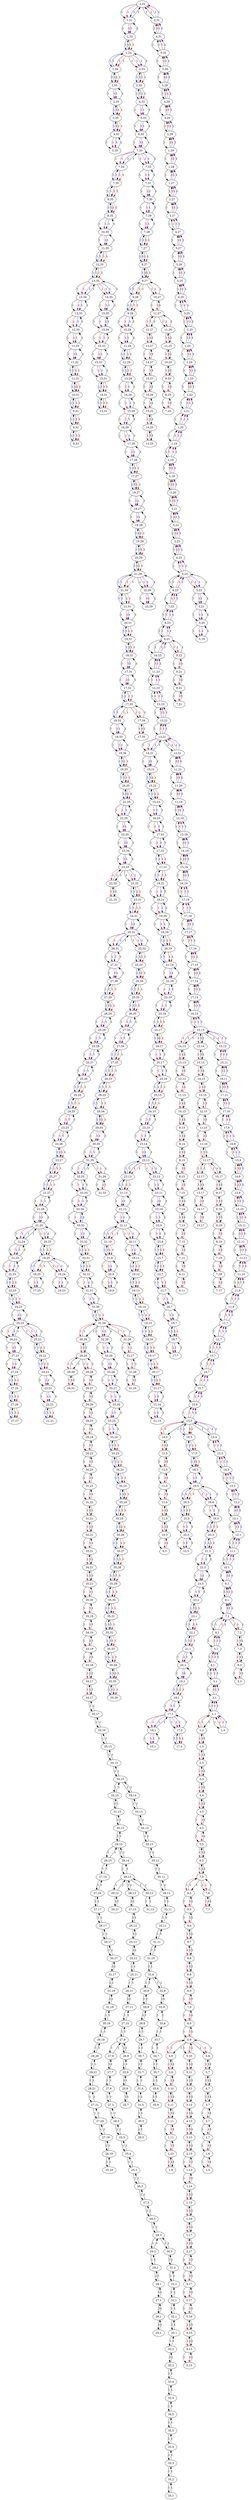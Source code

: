 digraph G{
"2,31" -> "1,31" [label = "1"];
"2,31" -> "3,31" [label = "1"];
"29,5" -> "30,5" [label = "1"];
"7,13" -> "7,14" [label = "1"];
"7,13" -> "7,12" [label = "1"];
"7,12" -> "7,13" [label = "1"];
"7,12" -> "7,11" [label = "1"];
"29,3" -> "29,2" [label = "1"];
"29,3" -> "28,3" [label = "1"];
"29,3" -> "30,3" [label = "1"];
"7,11" -> "8,11" [label = "1"];
"7,11" -> "7,12" [label = "1"];
"29,2" -> "29,1" [label = "1"];
"29,2" -> "29,3" [label = "1"];
"29,1" -> "29,2" [label = "1"];
"29,1" -> "28,1" [label = "1"];
"21,9" -> "21,10" [label = "1"];
"21,9" -> "20,9" [label = "1"];
"21,7" -> "22,7" [label = "1"];
"21,7" -> "20,7" [label = "1"];
"21,5" -> "20,5" [label = "1"];
"21,5" -> "22,5" [label = "1"];
"21,3" -> "20,3" [label = "1"];
"21,3" -> "22,3" [label = "1"];
"21,1" -> "20,1" [label = "1"];
"21,1" -> "22,1" [label = "1"];
"35,36" -> "35,35" [label = "1"];
"35,35" -> "35,36" [label = "1"];
"35,35" -> "35,34" [label = "1"];
"8,9" -> "9,9" [label = "1"];
"8,9" -> "7,9" [label = "1"];
"35,34" -> "35,35" [label = "1"];
"35,34" -> "35,33" [label = "1"];
"2,29" -> "1,29" [label = "1"];
"2,29" -> "3,29" [label = "1"];
"35,33" -> "35,32" [label = "1"];
"35,33" -> "35,34" [label = "1"];
"35,32" -> "35,31" [label = "1"];
"35,32" -> "35,33" [label = "1"];
"2,27" -> "3,27" [label = "1"];
"2,27" -> "1,27" [label = "1"];
"35,31" -> "35,32" [label = "1"];
"35,31" -> "35,30" [label = "1"];
"8,5" -> "7,5" [label = "1"];
"8,5" -> "9,5" [label = "1"];
"35,30" -> "35,31" [label = "1"];
"35,30" -> "35,29" [label = "1"];
"2,25" -> "3,25" [label = "1"];
"2,25" -> "1,25" [label = "1"];
"8,1" -> "7,1" [label = "1"];
"8,1" -> "9,1" [label = "1"];
"29,35" -> "30,35" [label = "1"];
"29,35" -> "29,34" [label = "1"];
"29,34" -> "29,35" [label = "1"];
"29,34" -> "29,33" [label = "1"];
"29,33" -> "29,34" [label = "1"];
"29,33" -> "28,33" [label = "1"];
"29,31" -> "29,30" [label = "1"];
"29,30" -> "29,31" [label = "1"];
"29,30" -> "29,29" [label = "1"];
"35,29" -> "35,30" [label = "1"];
"35,29" -> "35,28" [label = "1"];
"35,28" -> "35,29" [label = "1"];
"35,28" -> "35,27" [label = "1"];
"18,7" -> "17,7" [label = "1"];
"18,7" -> "19,7" [label = "1"];
"35,27" -> "35,28" [label = "1"];
"35,27" -> "35,26" [label = "1"];
"35,26" -> "35,27" [label = "1"];
"35,26" -> "35,25" [label = "1"];
"18,5" -> "19,5" [label = "1"];
"18,5" -> "17,5" [label = "1"];
"35,25" -> "35,26" [label = "1"];
"35,25" -> "35,24" [label = "1"];
"35,24" -> "35,25" [label = "1"];
"35,24" -> "35,23" [label = "1"];
"2,19" -> "1,19" [label = "1"];
"2,19" -> "3,19" [label = "1"];
"35,23" -> "34,23" [label = "1"];
"35,23" -> "35,24" [label = "1"];
"18,1" -> "17,1" [label = "1"];
"18,1" -> "19,1" [label = "1"];
"2,17" -> "1,17" [label = "1"];
"2,17" -> "3,17" [label = "1"];
"35,21" -> "35,20" [label = "1"];
"35,21" -> "34,21" [label = "1"];
"35,20" -> "35,19" [label = "1"];
"35,20" -> "35,21" [label = "1"];
"2,13" -> "3,13" [label = "1"];
"2,13" -> "1,13" [label = "1"];
"2,11" -> "1,11" [label = "1"];
"2,11" -> "3,11" [label = "1"];
"29,29" -> "29,30" [label = "1"];
"29,29" -> "30,29" [label = "1"];
"29,29" -> "29,28" [label = "1"];
"10,3" -> "11,3" [label = "1"];
"10,3" -> "9,3" [label = "1"];
"29,28" -> "29,29" [label = "1"];
"29,28" -> "29,27" [label = "1"];
"29,27" -> "29,28" [label = "1"];
"29,27" -> "29,26" [label = "1"];
"10,1" -> "11,1" [label = "1"];
"10,1" -> "9,1" [label = "1"];
"29,26" -> "29,27" [label = "1"];
"29,26" -> "29,25" [label = "1"];
"29,25" -> "29,24" [label = "1"];
"29,25" -> "29,26" [label = "1"];
"29,24" -> "29,23" [label = "1"];
"29,24" -> "29,25" [label = "1"];
"29,23" -> "29,24" [label = "1"];
"29,23" -> "30,23" [label = "1"];
"29,21" -> "29,20" [label = "1"];
"29,21" -> "28,21" [label = "1"];
"29,20" -> "29,21" [label = "1"];
"29,20" -> "29,19" [label = "1"];
"35,19" -> "35,20" [label = "1"];
"35,19" -> "34,19" [label = "1"];
"35,17" -> "35,16" [label = "1"];
"35,17" -> "34,17" [label = "1"];
"30,35" -> "29,35" [label = "1"];
"30,35" -> "31,35" [label = "1"];
"35,16" -> "35,17" [label = "1"];
"35,16" -> "35,15" [label = "1"];
"35,15" -> "35,16" [label = "1"];
"35,15" -> "34,15" [label = "1"];
"35,13" -> "35,12" [label = "1"];
"35,13" -> "34,13" [label = "1"];
"35,12" -> "35,13" [label = "1"];
"35,12" -> "35,11" [label = "1"];
"35,11" -> "34,11" [label = "1"];
"35,11" -> "35,12" [label = "1"];
"29,19" -> "29,20" [label = "1"];
"29,19" -> "30,19" [label = "1"];
"29,17" -> "30,17" [label = "1"];
"29,17" -> "28,17" [label = "1"];
"29,15" -> "28,15" [label = "1"];
"29,15" -> "30,15" [label = "1"];
"29,15" -> "29,14" [label = "1"];
"29,14" -> "29,15" [label = "1"];
"29,14" -> "29,13" [label = "1"];
"24,31" -> "23,31" [label = "1"];
"24,31" -> "25,31" [label = "1"];
"29,13" -> "29,12" [label = "1"];
"29,13" -> "28,13" [label = "1"];
"29,13" -> "29,14" [label = "1"];
"29,13" -> "30,13" [label = "1"];
"29,12" -> "29,11" [label = "1"];
"29,12" -> "29,13" [label = "1"];
"29,11" -> "29,12" [label = "1"];
"30,29" -> "31,29" [label = "1"];
"30,29" -> "29,29" [label = "1"];
"30,23" -> "29,23" [label = "1"];
"30,23" -> "31,23" [label = "1"];
"18,33" -> "17,33" [label = "1"];
"18,33" -> "19,33" [label = "1"];
"18,31" -> "17,31" [label = "1"];
"18,31" -> "19,31" [label = "1"];
"24,25" -> "25,25" [label = "1"];
"24,25" -> "23,25" [label = "1"];
"24,23" -> "25,23" [label = "1"];
"24,23" -> "23,23" [label = "1"];
"24,21" -> "25,21" [label = "1"];
"24,21" -> "23,21" [label = "1"];
"30,19" -> "31,19" [label = "1"];
"30,19" -> "29,19" [label = "1"];
"30,17" -> "31,17" [label = "1"];
"30,17" -> "29,17" [label = "1"];
"35,9" -> "35,8" [label = "1"];
"30,15" -> "31,15" [label = "1"];
"30,15" -> "29,15" [label = "1"];
"35,8" -> "35,9" [label = "1"];
"35,8" -> "35,7" [label = "1"];
"18,27" -> "19,27" [label = "1"];
"18,27" -> "17,27" [label = "1"];
"35,7" -> "34,7" [label = "1"];
"35,7" -> "35,8" [label = "1"];
"30,13" -> "31,13" [label = "1"];
"30,13" -> "29,13" [label = "1"];
"18,25" -> "19,25" [label = "1"];
"18,25" -> "17,25" [label = "1"];
"35,5" -> "35,4" [label = "1"];
"35,5" -> "34,5" [label = "1"];
"35,4" -> "35,3" [label = "1"];
"35,4" -> "35,5" [label = "1"];
"35,3" -> "35,4" [label = "1"];
"35,3" -> "35,2" [label = "1"];
"35,2" -> "35,3" [label = "1"];
"35,2" -> "35,1" [label = "1"];
"18,21" -> "17,21" [label = "1"];
"18,21" -> "19,21" [label = "1"];
"35,1" -> "35,2" [label = "1"];
"24,17" -> "23,17" [label = "1"];
"24,17" -> "25,17" [label = "1"];
"24,15" -> "23,15" [label = "1"];
"24,15" -> "25,15" [label = "1"];
"13,35" -> "13,34" [label = "1"];
"13,35" -> "12,35" [label = "1"];
"13,35" -> "14,35" [label = "1"];
"13,34" -> "13,35" [label = "1"];
"13,34" -> "13,33" [label = "1"];
"13,33" -> "13,34" [label = "1"];
"13,33" -> "12,33" [label = "1"];
"13,31" -> "14,31" [label = "1"];
"13,29" -> "14,29" [label = "1"];
"13,29" -> "12,29" [label = "1"];
"13,27" -> "12,27" [label = "1"];
"13,27" -> "14,27" [label = "1"];
"13,25" -> "14,25" [label = "1"];
"13,23" -> "13,22" [label = "1"];
"13,23" -> "12,23" [label = "1"];
"13,22" -> "13,23" [label = "1"];
"13,22" -> "13,21" [label = "1"];
"13,21" -> "14,21" [label = "1"];
"13,21" -> "13,22" [label = "1"];
"13,21" -> "12,21" [label = "1"];
"9,35" -> "10,35" [label = "1"];
"9,35" -> "8,35" [label = "1"];
"9,33" -> "9,32" [label = "1"];
"9,32" -> "9,33" [label = "1"];
"9,32" -> "9,31" [label = "1"];
"3,9" -> "3,10" [label = "1"];
"3,9" -> "4,9" [label = "1"];
"9,31" -> "9,32" [label = "1"];
"9,31" -> "10,31" [label = "1"];
"3,7" -> "4,7" [label = "1"];
"3,7" -> "2,7" [label = "1"];
"3,5" -> "4,5" [label = "1"];
"3,5" -> "3,4" [label = "1"];
"3,4" -> "3,5" [label = "1"];
"3,4" -> "3,3" [label = "1"];
"3,3" -> "2,3" [label = "1"];
"3,3" -> "3,4" [label = "1"];
"3,1" -> "2,1" [label = "1"];
"3,1" -> "4,1" [label = "1"];
"13,19" -> "14,19" [label = "1"];
"13,19" -> "12,19" [label = "1"];
"13,17" -> "14,17" [label = "1"];
"13,17" -> "12,17" [label = "1"];
"13,15" -> "12,15" [label = "1"];
"13,15" -> "14,15" [label = "1"];
"13,13" -> "12,13" [label = "1"];
"13,13" -> "14,13" [label = "1"];
"13,11" -> "13,10" [label = "1"];
"13,11" -> "12,11" [label = "1"];
"13,10" -> "13,11" [label = "1"];
"13,10" -> "13,9" [label = "1"];
"9,29" -> "9,28" [label = "1"];
"9,29" -> "10,29" [label = "1"];
"9,28" -> "9,29" [label = "1"];
"9,28" -> "9,27" [label = "1"];
"9,27" -> "9,28" [label = "1"];
"9,27" -> "10,27" [label = "1"];
"9,27" -> "8,27" [label = "1"];
"13,9" -> "13,10" [label = "1"];
"13,9" -> "14,9" [label = "1"];
"9,25" -> "10,25" [label = "1"];
"9,25" -> "8,25" [label = "1"];
"13,7" -> "12,7" [label = "1"];
"13,7" -> "14,7" [label = "1"];
"9,23" -> "10,23" [label = "1"];
"9,23" -> "8,23" [label = "1"];
"9,23" -> "9,22" [label = "1"];
"13,5" -> "12,5" [label = "1"];
"13,5" -> "14,5" [label = "1"];
"9,22" -> "9,21" [label = "1"];
"9,22" -> "9,23" [label = "1"];
"9,21" -> "8,21" [label = "1"];
"9,21" -> "9,22" [label = "1"];
"13,3" -> "14,3" [label = "1"];
"13,3" -> "13,2" [label = "1"];
"13,2" -> "13,3" [label = "1"];
"13,2" -> "13,1" [label = "1"];
"13,1" -> "13,2" [label = "1"];
"13,1" -> "12,1" [label = "1"];
"9,19" -> "9,18" [label = "1"];
"9,19" -> "8,19" [label = "1"];
"9,18" -> "9,19" [label = "1"];
"9,18" -> "9,17" [label = "1"];
"9,17" -> "9,18" [label = "1"];
"9,17" -> "10,17" [label = "1"];
"4,35" -> "3,35" [label = "1"];
"4,35" -> "5,35" [label = "1"];
"9,15" -> "9,14" [label = "1"];
"9,15" -> "8,15" [label = "1"];
"4,33" -> "5,33" [label = "1"];
"4,33" -> "3,33" [label = "1"];
"9,14" -> "9,15" [label = "1"];
"9,14" -> "9,13" [label = "1"];
"9,13" -> "9,14" [label = "1"];
"9,13" -> "10,13" [label = "1"];
"4,31" -> "5,31" [label = "1"];
"4,31" -> "3,31" [label = "1"];
"9,11" -> "8,11" [label = "1"];
"4,29" -> "5,29" [label = "1"];
"4,29" -> "3,29" [label = "1"];
"4,27" -> "3,27" [label = "1"];
"4,27" -> "5,27" [label = "1"];
"4,25" -> "3,25" [label = "1"];
"4,25" -> "5,25" [label = "1"];
"4,23" -> "3,23" [label = "1"];
"4,23" -> "5,23" [label = "1"];
"4,17" -> "5,17" [label = "1"];
"4,17" -> "3,17" [label = "1"];
"4,15" -> "3,15" [label = "1"];
"4,15" -> "5,15" [label = "1"];
"4,13" -> "3,13" [label = "1"];
"4,13" -> "5,13" [label = "1"];
"30,9" -> "31,9" [label = "1"];
"30,9" -> "29,9" [label = "1"];
"30,7" -> "31,7" [label = "1"];
"30,7" -> "29,7" [label = "1"];
"30,5" -> "31,5" [label = "1"];
"30,5" -> "29,5" [label = "1"];
"30,3" -> "31,3" [label = "1"];
"30,3" -> "29,3" [label = "1"];
"32,35" -> "33,35" [label = "1"];
"32,35" -> "31,35" [label = "1"];
"32,31" -> "31,31" [label = "1"];
"32,31" -> "33,31" [label = "1"];
"26,35" -> "25,35" [label = "1"];
"26,35" -> "27,35" [label = "1"];
"27,9" -> "27,8" [label = "1"];
"27,9" -> "26,9" [label = "1"];
"27,9" -> "27,10" [label = "1"];
"27,8" -> "27,9" [label = "1"];
"27,8" -> "27,7" [label = "1"];
"27,7" -> "27,8" [label = "1"];
"27,7" -> "27,6" [label = "1"];
"26,31" -> "27,31" [label = "1"];
"26,31" -> "25,31" [label = "1"];
"27,6" -> "27,7" [label = "1"];
"27,6" -> "27,5" [label = "1"];
"27,5" -> "27,6" [label = "1"];
"27,5" -> "26,5" [label = "1"];
"27,3" -> "26,3" [label = "1"];
"27,3" -> "28,3" [label = "1"];
"27,1" -> "26,1" [label = "1"];
"27,1" -> "28,1" [label = "1"];
"32,29" -> "31,29" [label = "1"];
"32,29" -> "33,29" [label = "1"];
"32,21" -> "31,21" [label = "1"];
"32,21" -> "33,21" [label = "1"];
"26,29" -> "27,29" [label = "1"];
"26,29" -> "25,29" [label = "1"];
"6,9" -> "5,9" [label = "1"];
"6,9" -> "7,9" [label = "1"];
"6,5" -> "7,5" [label = "1"];
"6,5" -> "5,5" [label = "1"];
"26,23" -> "25,23" [label = "1"];
"26,23" -> "27,23" [label = "1"];
"6,3" -> "5,3" [label = "1"];
"6,3" -> "7,3" [label = "1"];
"6,1" -> "5,1" [label = "1"];
"6,1" -> "7,1" [label = "1"];
"32,15" -> "31,15" [label = "1"];
"32,15" -> "33,15" [label = "1"];
"32,11" -> "33,11" [label = "1"];
"32,11" -> "31,11" [label = "1"];
"16,9" -> "15,9" [label = "1"];
"16,9" -> "17,9" [label = "1"];
"16,5" -> "15,5" [label = "1"];
"16,5" -> "17,5" [label = "1"];
"26,19" -> "25,19" [label = "1"];
"26,19" -> "27,19" [label = "1"];
"21,35" -> "22,35" [label = "1"];
"21,35" -> "20,35" [label = "1"];
"16,1" -> "17,1" [label = "1"];
"16,1" -> "15,1" [label = "1"];
"21,33" -> "22,33" [label = "1"];
"26,13" -> "25,13" [label = "1"];
"26,13" -> "27,13" [label = "1"];
"21,31" -> "21,30" [label = "1"];
"21,31" -> "20,31" [label = "1"];
"21,30" -> "21,31" [label = "1"];
"21,30" -> "21,29" [label = "1"];
"26,11" -> "25,11" [label = "1"];
"26,11" -> "27,11" [label = "1"];
"15,35" -> "15,34" [label = "1"];
"15,35" -> "14,35" [label = "1"];
"15,34" -> "15,35" [label = "1"];
"15,34" -> "15,33" [label = "1"];
"15,33" -> "15,34" [label = "1"];
"15,33" -> "15,32" [label = "1"];
"15,32" -> "15,31" [label = "1"];
"15,32" -> "15,33" [label = "1"];
"15,31" -> "14,31" [label = "1"];
"15,31" -> "15,32" [label = "1"];
"21,29" -> "20,29" [label = "1"];
"21,29" -> "22,29" [label = "1"];
"21,29" -> "21,30" [label = "1"];
"21,27" -> "21,26" [label = "1"];
"21,27" -> "22,27" [label = "1"];
"21,26" -> "21,25" [label = "1"];
"21,26" -> "21,27" [label = "1"];
"21,25" -> "21,26" [label = "1"];
"21,25" -> "21,24" [label = "1"];
"21,25" -> "20,25" [label = "1"];
"21,24" -> "21,25" [label = "1"];
"21,24" -> "21,23" [label = "1"];
"21,23" -> "22,23" [label = "1"];
"21,23" -> "21,24" [label = "1"];
"21,21" -> "22,21" [label = "1"];
"15,29" -> "14,29" [label = "1"];
"15,29" -> "16,29" [label = "1"];
"15,27" -> "15,26" [label = "1"];
"15,27" -> "14,27" [label = "1"];
"15,26" -> "15,27" [label = "1"];
"15,26" -> "15,25" [label = "1"];
"15,25" -> "15,26" [label = "1"];
"15,25" -> "14,25" [label = "1"];
"15,23" -> "16,23" [label = "1"];
"15,23" -> "15,22" [label = "1"];
"15,22" -> "15,23" [label = "1"];
"15,22" -> "15,21" [label = "1"];
"15,21" -> "14,21" [label = "1"];
"15,21" -> "15,22" [label = "1"];
"21,19" -> "22,19" [label = "1"];
"21,19" -> "20,19" [label = "1"];
"21,17" -> "20,17" [label = "1"];
"21,17" -> "21,16" [label = "1"];
"21,16" -> "21,17" [label = "1"];
"21,16" -> "21,15" [label = "1"];
"21,15" -> "21,16" [label = "1"];
"21,13" -> "21,12" [label = "1"];
"21,13" -> "22,13" [label = "1"];
"21,12" -> "21,13" [label = "1"];
"21,12" -> "21,11" [label = "1"];
"21,11" -> "21,12" [label = "1"];
"21,11" -> "21,10" [label = "1"];
"21,11" -> "20,11" [label = "1"];
"21,10" -> "21,9" [label = "1"];
"21,10" -> "21,11" [label = "1"];
"15,19" -> "14,19" [label = "1"];
"15,19" -> "16,19" [label = "1"];
"10,35" -> "11,35" [label = "1"];
"10,35" -> "9,35" [label = "1"];
"15,17" -> "14,17" [label = "1"];
"15,15" -> "15,14" [label = "1"];
"15,15" -> "14,15" [label = "1"];
"15,14" -> "15,15" [label = "1"];
"15,14" -> "15,13" [label = "1"];
"10,31" -> "11,31" [label = "1"];
"10,31" -> "9,31" [label = "1"];
"15,13" -> "16,13" [label = "1"];
"15,13" -> "15,14" [label = "1"];
"15,13" -> "15,12" [label = "1"];
"15,13" -> "14,13" [label = "1"];
"15,12" -> "15,13" [label = "1"];
"15,12" -> "15,11" [label = "1"];
"15,11" -> "16,11" [label = "1"];
"15,11" -> "15,12" [label = "1"];
"33,9" -> "33,8" [label = "1"];
"33,9" -> "32,9" [label = "1"];
"33,8" -> "33,9" [label = "1"];
"33,8" -> "33,7" [label = "1"];
"33,7" -> "34,7" [label = "1"];
"33,7" -> "33,8" [label = "1"];
"33,5" -> "34,5" [label = "1"];
"33,5" -> "33,4" [label = "1"];
"33,4" -> "33,5" [label = "1"];
"33,4" -> "33,3" [label = "1"];
"33,3" -> "33,4" [label = "1"];
"33,3" -> "33,2" [label = "1"];
"33,2" -> "33,1" [label = "1"];
"33,2" -> "33,3" [label = "1"];
"33,1" -> "32,1" [label = "1"];
"33,1" -> "33,2" [label = "1"];
"10,29" -> "11,29" [label = "1"];
"10,29" -> "9,29" [label = "1"];
"10,27" -> "11,27" [label = "1"];
"10,27" -> "9,27" [label = "1"];
"10,25" -> "11,25" [label = "1"];
"10,25" -> "9,25" [label = "1"];
"10,23" -> "11,23" [label = "1"];
"10,23" -> "9,23" [label = "1"];
"6,33" -> "5,33" [label = "1"];
"6,33" -> "7,33" [label = "1"];
"10,17" -> "11,17" [label = "1"];
"10,17" -> "9,17" [label = "1"];
"10,13" -> "11,13" [label = "1"];
"10,13" -> "9,13" [label = "1"];
"22,7" -> "21,7" [label = "1"];
"22,7" -> "23,7" [label = "1"];
"22,5" -> "21,5" [label = "1"];
"22,5" -> "23,5" [label = "1"];
"22,3" -> "23,3" [label = "1"];
"22,3" -> "21,3" [label = "1"];
"22,1" -> "21,1" [label = "1"];
"22,1" -> "23,1" [label = "1"];
"6,23" -> "7,23" [label = "1"];
"6,23" -> "5,23" [label = "1"];
"9,9" -> "9,8" [label = "1"];
"9,9" -> "8,9" [label = "1"];
"9,8" -> "9,9" [label = "1"];
"9,8" -> "9,7" [label = "1"];
"9,7" -> "9,8" [label = "1"];
"9,7" -> "9,6" [label = "1"];
"9,6" -> "9,7" [label = "1"];
"9,6" -> "9,5" [label = "1"];
"9,5" -> "9,6" [label = "1"];
"9,5" -> "8,5" [label = "1"];
"9,3" -> "10,3" [label = "1"];
"9,1" -> "8,1" [label = "1"];
"9,1" -> "10,1" [label = "1"];
"1,9" -> "1,10" [label = "1"];
"1,7" -> "1,6" [label = "1"];
"1,7" -> "2,7" [label = "1"];
"1,6" -> "1,7" [label = "1"];
"1,6" -> "1,5" [label = "1"];
"1,5" -> "1,6" [label = "1"];
"1,3" -> "2,3" [label = "1"];
"1,3" -> "1,2" [label = "1"];
"1,2" -> "1,3" [label = "1"];
"1,2" -> "1,1" [label = "1"];
"1,1" -> "2,1" [label = "1"];
"1,1" -> "1,2" [label = "1"];
"1,1" -> "1,0" [label = "1"];
"1,0" -> "1,1" [label = "1"];
"1,35" -> "1,34" [label = "1"];
"1,35" -> "2,35" [label = "1"];
"19,9" -> "20,9" [label = "1"];
"1,34" -> "1,35" [label = "1"];
"1,34" -> "1,33" [label = "1"];
"1,33" -> "1,34" [label = "1"];
"1,33" -> "1,32" [label = "1"];
"1,33" -> "2,33" [label = "1"];
"19,7" -> "18,7" [label = "1"];
"19,7" -> "20,7" [label = "1"];
"1,32" -> "1,33" [label = "1"];
"1,32" -> "1,31" [label = "1"];
"1,31" -> "2,31" [label = "1"];
"1,31" -> "1,32" [label = "1"];
"19,5" -> "20,5" [label = "1"];
"19,5" -> "19,4" [label = "1"];
"19,5" -> "18,5" [label = "1"];
"19,4" -> "19,5" [label = "1"];
"19,4" -> "19,3" [label = "1"];
"19,3" -> "19,4" [label = "1"];
"19,3" -> "20,3" [label = "1"];
"19,1" -> "20,1" [label = "1"];
"19,1" -> "18,1" [label = "1"];
"11,9" -> "11,8" [label = "1"];
"11,9" -> "11,10" [label = "1"];
"11,8" -> "11,9" [label = "1"];
"11,8" -> "11,7" [label = "1"];
"11,7" -> "12,7" [label = "1"];
"11,7" -> "11,8" [label = "1"];
"11,5" -> "11,4" [label = "1"];
"11,5" -> "12,5" [label = "1"];
"11,4" -> "11,3" [label = "1"];
"11,4" -> "11,5" [label = "1"];
"11,3" -> "11,4" [label = "1"];
"11,3" -> "10,3" [label = "1"];
"11,1" -> "10,1" [label = "1"];
"11,1" -> "12,1" [label = "1"];
"1,29" -> "2,29" [label = "1"];
"1,29" -> "1,28" [label = "1"];
"1,28" -> "1,29" [label = "1"];
"1,28" -> "1,27" [label = "1"];
"1,27" -> "2,27" [label = "1"];
"1,27" -> "1,28" [label = "1"];
"1,25" -> "2,25" [label = "1"];
"1,25" -> "1,24" [label = "1"];
"1,24" -> "1,23" [label = "1"];
"1,24" -> "1,25" [label = "1"];
"1,23" -> "1,22" [label = "1"];
"1,23" -> "1,24" [label = "1"];
"1,22" -> "1,23" [label = "1"];
"1,22" -> "1,21" [label = "1"];
"1,21" -> "1,22" [label = "1"];
"1,21" -> "1,20" [label = "1"];
"1,20" -> "1,21" [label = "1"];
"1,20" -> "1,19" [label = "1"];
"28,33" -> "29,33" [label = "1"];
"28,33" -> "27,33" [label = "1"];
"1,19" -> "2,19" [label = "1"];
"1,19" -> "1,20" [label = "1"];
"34,23" -> "33,23" [label = "1"];
"34,23" -> "35,23" [label = "1"];
"1,17" -> "2,17" [label = "1"];
"1,17" -> "1,16" [label = "1"];
"34,21" -> "33,21" [label = "1"];
"34,21" -> "35,21" [label = "1"];
"1,16" -> "1,17" [label = "1"];
"1,16" -> "1,15" [label = "1"];
"1,15" -> "1,16" [label = "1"];
"1,15" -> "1,14" [label = "1"];
"1,14" -> "1,15" [label = "1"];
"1,14" -> "1,13" [label = "1"];
"1,13" -> "2,13" [label = "1"];
"1,13" -> "1,14" [label = "1"];
"1,11" -> "1,10" [label = "1"];
"1,11" -> "2,11" [label = "1"];
"1,10" -> "1,11" [label = "1"];
"1,10" -> "1,9" [label = "1"];
"28,21" -> "29,21" [label = "1"];
"28,21" -> "27,21" [label = "1"];
"34,19" -> "35,19" [label = "1"];
"34,19" -> "33,19" [label = "1"];
"34,17" -> "35,17" [label = "1"];
"34,17" -> "33,17" [label = "1"];
"34,15" -> "35,15" [label = "1"];
"34,15" -> "33,15" [label = "1"];
"34,13" -> "33,13" [label = "1"];
"34,13" -> "35,13" [label = "1"];
"34,11" -> "33,11" [label = "1"];
"34,11" -> "35,11" [label = "1"];
"23,35" -> "22,35" [label = "1"];
"23,35" -> "23,34" [label = "1"];
"28,17" -> "27,17" [label = "1"];
"28,17" -> "29,17" [label = "1"];
"23,34" -> "23,35" [label = "1"];
"23,34" -> "23,33" [label = "1"];
"23,33" -> "23,32" [label = "1"];
"23,33" -> "22,33" [label = "1"];
"23,33" -> "23,34" [label = "1"];
"28,15" -> "27,15" [label = "1"];
"28,15" -> "29,15" [label = "1"];
"23,32" -> "23,31" [label = "1"];
"23,32" -> "23,33" [label = "1"];
"23,31" -> "23,32" [label = "1"];
"23,31" -> "24,31" [label = "1"];
"28,13" -> "27,13" [label = "1"];
"28,13" -> "29,13" [label = "1"];
"17,35" -> "17,34" [label = "1"];
"17,34" -> "17,35" [label = "1"];
"17,34" -> "17,33" [label = "1"];
"17,33" -> "18,33" [label = "1"];
"17,33" -> "17,34" [label = "1"];
"17,33" -> "17,32" [label = "1"];
"17,32" -> "17,33" [label = "1"];
"17,32" -> "17,31" [label = "1"];
"17,31" -> "18,31" [label = "1"];
"17,31" -> "17,32" [label = "1"];
"23,29" -> "22,29" [label = "1"];
"23,27" -> "23,26" [label = "1"];
"23,27" -> "22,27" [label = "1"];
"23,26" -> "23,27" [label = "1"];
"23,26" -> "23,25" [label = "1"];
"23,25" -> "24,25" [label = "1"];
"23,25" -> "23,26" [label = "1"];
"23,23" -> "22,23" [label = "1"];
"23,23" -> "24,23" [label = "1"];
"23,21" -> "22,21" [label = "1"];
"23,21" -> "24,21" [label = "1"];
"17,29" -> "17,28" [label = "1"];
"17,29" -> "16,29" [label = "1"];
"25,9" -> "26,9" [label = "1"];
"25,9" -> "25,8" [label = "1"];
"17,28" -> "17,29" [label = "1"];
"17,28" -> "17,27" [label = "1"];
"25,8" -> "25,7" [label = "1"];
"25,8" -> "25,9" [label = "1"];
"17,27" -> "18,27" [label = "1"];
"17,27" -> "17,28" [label = "1"];
"25,7" -> "25,8" [label = "1"];
"17,25" -> "18,25" [label = "1"];
"25,5" -> "25,4" [label = "1"];
"25,5" -> "26,5" [label = "1"];
"25,4" -> "25,5" [label = "1"];
"25,4" -> "25,3" [label = "1"];
"17,23" -> "17,22" [label = "1"];
"17,23" -> "16,23" [label = "1"];
"25,3" -> "26,3" [label = "1"];
"25,3" -> "25,4" [label = "1"];
"17,22" -> "17,23" [label = "1"];
"17,22" -> "17,21" [label = "1"];
"17,21" -> "18,21" [label = "1"];
"17,21" -> "17,22" [label = "1"];
"25,1" -> "26,1" [label = "1"];
"23,19" -> "23,18" [label = "1"];
"23,19" -> "22,19" [label = "1"];
"23,18" -> "23,19" [label = "1"];
"23,18" -> "23,17" [label = "1"];
"23,17" -> "23,18" [label = "1"];
"23,17" -> "24,17" [label = "1"];
"23,15" -> "24,15" [label = "1"];
"23,15" -> "23,14" [label = "1"];
"23,14" -> "23,15" [label = "1"];
"23,14" -> "23,13" [label = "1"];
"23,13" -> "23,14" [label = "1"];
"23,13" -> "23,12" [label = "1"];
"23,13" -> "22,13" [label = "1"];
"23,12" -> "23,13" [label = "1"];
"23,12" -> "23,11" [label = "1"];
"23,11" -> "23,12" [label = "1"];
"23,11" -> "23,10" [label = "1"];
"23,10" -> "23,9" [label = "1"];
"23,10" -> "23,11" [label = "1"];
"4,9" -> "3,9" [label = "1"];
"4,9" -> "5,9" [label = "1"];
"4,7" -> "3,7" [label = "1"];
"4,7" -> "5,7" [label = "1"];
"4,5" -> "3,5" [label = "1"];
"4,5" -> "5,5" [label = "1"];
"17,19" -> "17,18" [label = "1"];
"17,19" -> "16,19" [label = "1"];
"17,18" -> "17,19" [label = "1"];
"17,18" -> "17,17" [label = "1"];
"12,35" -> "13,35" [label = "1"];
"12,35" -> "11,35" [label = "1"];
"17,17" -> "17,18" [label = "1"];
"17,17" -> "17,16" [label = "1"];
"17,16" -> "17,17" [label = "1"];
"17,16" -> "17,15" [label = "1"];
"12,33" -> "13,33" [label = "1"];
"12,33" -> "11,33" [label = "1"];
"17,15" -> "17,16" [label = "1"];
"17,15" -> "17,14" [label = "1"];
"4,1" -> "5,1" [label = "1"];
"4,1" -> "3,1" [label = "1"];
"17,14" -> "17,15" [label = "1"];
"17,14" -> "17,13" [label = "1"];
"17,13" -> "16,13" [label = "1"];
"17,13" -> "17,14" [label = "1"];
"17,11" -> "17,10" [label = "1"];
"17,11" -> "16,11" [label = "1"];
"17,10" -> "17,11" [label = "1"];
"17,10" -> "17,9" [label = "1"];
"14,9" -> "15,9" [label = "1"];
"14,9" -> "13,9" [label = "1"];
"14,7" -> "13,7" [label = "1"];
"14,7" -> "15,7" [label = "1"];
"14,5" -> "13,5" [label = "1"];
"14,5" -> "15,5" [label = "1"];
"14,3" -> "13,3" [label = "1"];
"14,3" -> "15,3" [label = "1"];
"12,29" -> "11,29" [label = "1"];
"12,29" -> "13,29" [label = "1"];
"12,27" -> "11,27" [label = "1"];
"12,27" -> "13,27" [label = "1"];
"12,23" -> "13,23" [label = "1"];
"12,23" -> "11,23" [label = "1"];
"12,21" -> "13,21" [label = "1"];
"12,21" -> "11,21" [label = "1"];
"8,35" -> "7,35" [label = "1"];
"8,35" -> "9,35" [label = "1"];
"12,19" -> "11,19" [label = "1"];
"12,19" -> "13,19" [label = "1"];
"12,17" -> "11,17" [label = "1"];
"12,17" -> "13,17" [label = "1"];
"12,15" -> "11,15" [label = "1"];
"12,15" -> "13,15" [label = "1"];
"12,13" -> "13,13" [label = "1"];
"12,13" -> "11,13" [label = "1"];
"12,11" -> "13,11" [label = "1"];
"12,11" -> "11,11" [label = "1"];
"8,27" -> "7,27" [label = "1"];
"8,27" -> "9,27" [label = "1"];
"8,25" -> "7,25" [label = "1"];
"8,25" -> "9,25" [label = "1"];
"8,23" -> "7,23" [label = "1"];
"8,23" -> "9,23" [label = "1"];
"8,21" -> "9,21" [label = "1"];
"8,21" -> "7,21" [label = "1"];
"8,19" -> "9,19" [label = "1"];
"8,19" -> "7,19" [label = "1"];
"3,35" -> "4,35" [label = "1"];
"3,35" -> "2,35" [label = "1"];
"3,33" -> "4,33" [label = "1"];
"3,33" -> "2,33" [label = "1"];
"8,15" -> "7,15" [label = "1"];
"8,15" -> "9,15" [label = "1"];
"3,31" -> "2,31" [label = "1"];
"3,31" -> "4,31" [label = "1"];
"8,11" -> "7,11" [label = "1"];
"8,11" -> "9,11" [label = "1"];
"31,9" -> "30,9" [label = "1"];
"31,9" -> "32,9" [label = "1"];
"31,9" -> "31,10" [label = "1"];
"31,7" -> "31,6" [label = "1"];
"31,7" -> "30,7" [label = "1"];
"31,6" -> "31,7" [label = "1"];
"31,6" -> "31,5" [label = "1"];
"31,5" -> "31,6" [label = "1"];
"31,5" -> "30,5" [label = "1"];
"31,3" -> "31,2" [label = "1"];
"31,3" -> "30,3" [label = "1"];
"31,2" -> "31,3" [label = "1"];
"31,2" -> "31,1" [label = "1"];
"31,1" -> "32,1" [label = "1"];
"31,1" -> "31,2" [label = "1"];
"3,29" -> "2,29" [label = "1"];
"3,29" -> "4,29" [label = "1"];
"3,27" -> "2,27" [label = "1"];
"3,27" -> "4,27" [label = "1"];
"3,25" -> "4,25" [label = "1"];
"3,25" -> "2,25" [label = "1"];
"3,23" -> "4,23" [label = "1"];
"3,23" -> "3,22" [label = "1"];
"3,22" -> "3,23" [label = "1"];
"3,22" -> "3,21" [label = "1"];
"3,21" -> "3,22" [label = "1"];
"3,21" -> "3,20" [label = "1"];
"3,20" -> "3,21" [label = "1"];
"3,20" -> "3,19" [label = "1"];
"28,3" -> "27,3" [label = "1"];
"28,3" -> "29,3" [label = "1"];
"3,19" -> "2,19" [label = "1"];
"3,19" -> "3,20" [label = "1"];
"28,1" -> "29,1" [label = "1"];
"28,1" -> "27,1" [label = "1"];
"3,17" -> "2,17" [label = "1"];
"3,17" -> "4,17" [label = "1"];
"3,15" -> "4,15" [label = "1"];
"3,13" -> "4,13" [label = "1"];
"3,13" -> "2,13" [label = "1"];
"20,9" -> "21,9" [label = "1"];
"20,9" -> "19,9" [label = "1"];
"3,11" -> "3,10" [label = "1"];
"3,11" -> "2,11" [label = "1"];
"20,7" -> "21,7" [label = "1"];
"20,7" -> "19,7" [label = "1"];
"3,10" -> "3,9" [label = "1"];
"3,10" -> "3,11" [label = "1"];
"20,5" -> "19,5" [label = "1"];
"20,5" -> "21,5" [label = "1"];
"20,3" -> "19,3" [label = "1"];
"20,3" -> "21,3" [label = "1"];
"20,1" -> "21,1" [label = "1"];
"20,1" -> "19,1" [label = "1"];
"7,9" -> "6,9" [label = "1"];
"7,9" -> "8,9" [label = "1"];
"7,7" -> "7,6" [label = "1"];
"7,6" -> "7,5" [label = "1"];
"7,6" -> "7,7" [label = "1"];
"7,5" -> "7,6" [label = "1"];
"7,5" -> "6,5" [label = "1"];
"7,5" -> "8,5" [label = "1"];
"7,3" -> "7,2" [label = "1"];
"7,3" -> "6,3" [label = "1"];
"7,2" -> "7,3" [label = "1"];
"7,2" -> "7,1" [label = "1"];
"7,1" -> "8,1" [label = "1"];
"7,1" -> "7,2" [label = "1"];
"7,1" -> "6,1" [label = "1"];
"31,35" -> "30,35" [label = "1"];
"31,35" -> "32,35" [label = "1"];
"31,35" -> "31,34" [label = "1"];
"31,34" -> "31,33" [label = "1"];
"31,34" -> "31,35" [label = "1"];
"31,33" -> "31,34" [label = "1"];
"31,31" -> "31,30" [label = "1"];
"31,31" -> "32,31" [label = "1"];
"31,30" -> "31,31" [label = "1"];
"31,30" -> "31,29" [label = "1"];
"25,35" -> "25,34" [label = "1"];
"25,35" -> "26,35" [label = "1"];
"25,34" -> "25,35" [label = "1"];
"25,34" -> "25,33" [label = "1"];
"17,9" -> "17,10" [label = "1"];
"17,9" -> "16,9" [label = "1"];
"25,33" -> "25,34" [label = "1"];
"25,33" -> "25,32" [label = "1"];
"25,32" -> "25,33" [label = "1"];
"25,32" -> "25,31" [label = "1"];
"17,7" -> "18,7" [label = "1"];
"25,31" -> "26,31" [label = "1"];
"25,31" -> "25,32" [label = "1"];
"25,31" -> "24,31" [label = "1"];
"17,5" -> "16,5" [label = "1"];
"17,5" -> "18,5" [label = "1"];
"17,3" -> "17,2" [label = "1"];
"17,2" -> "17,1" [label = "1"];
"17,2" -> "17,3" [label = "1"];
"17,1" -> "17,2" [label = "1"];
"17,1" -> "16,1" [label = "1"];
"17,1" -> "18,1" [label = "1"];
"31,29" -> "32,29" [label = "1"];
"31,29" -> "31,30" [label = "1"];
"31,29" -> "31,28" [label = "1"];
"31,29" -> "30,29" [label = "1"];
"31,28" -> "31,29" [label = "1"];
"31,28" -> "31,27" [label = "1"];
"31,27" -> "31,28" [label = "1"];
"31,27" -> "31,26" [label = "1"];
"31,26" -> "31,27" [label = "1"];
"31,26" -> "31,25" [label = "1"];
"31,25" -> "31,26" [label = "1"];
"31,23" -> "30,23" [label = "1"];
"31,23" -> "31,22" [label = "1"];
"19,35" -> "20,35" [label = "1"];
"19,35" -> "19,34" [label = "1"];
"31,22" -> "31,21" [label = "1"];
"31,22" -> "31,23" [label = "1"];
"19,34" -> "19,35" [label = "1"];
"19,34" -> "19,33" [label = "1"];
"31,21" -> "32,21" [label = "1"];
"31,21" -> "31,22" [label = "1"];
"19,33" -> "18,33" [label = "1"];
"19,33" -> "19,34" [label = "1"];
"19,31" -> "18,31" [label = "1"];
"19,31" -> "20,31" [label = "1"];
"25,29" -> "26,29" [label = "1"];
"25,29" -> "25,28" [label = "1"];
"25,28" -> "25,29" [label = "1"];
"25,28" -> "25,27" [label = "1"];
"25,27" -> "25,28" [label = "1"];
"25,27" -> "25,26" [label = "1"];
"25,26" -> "25,25" [label = "1"];
"25,26" -> "25,27" [label = "1"];
"25,25" -> "24,25" [label = "1"];
"25,25" -> "25,26" [label = "1"];
"25,23" -> "25,22" [label = "1"];
"25,23" -> "24,23" [label = "1"];
"25,23" -> "26,23" [label = "1"];
"25,22" -> "25,23" [label = "1"];
"25,22" -> "25,21" [label = "1"];
"25,21" -> "25,22" [label = "1"];
"25,21" -> "24,21" [label = "1"];
"31,19" -> "31,18" [label = "1"];
"31,19" -> "30,19" [label = "1"];
"31,18" -> "31,19" [label = "1"];
"31,18" -> "31,17" [label = "1"];
"31,17" -> "31,18" [label = "1"];
"31,17" -> "30,17" [label = "1"];
"19,29" -> "20,29" [label = "1"];
"19,29" -> "19,28" [label = "1"];
"19,28" -> "19,29" [label = "1"];
"19,28" -> "19,27" [label = "1"];
"31,15" -> "32,15" [label = "1"];
"31,15" -> "30,15" [label = "1"];
"19,27" -> "19,28" [label = "1"];
"19,27" -> "18,27" [label = "1"];
"31,13" -> "30,13" [label = "1"];
"19,25" -> "20,25" [label = "1"];
"19,25" -> "19,24" [label = "1"];
"19,25" -> "18,25" [label = "1"];
"19,24" -> "19,25" [label = "1"];
"19,24" -> "19,23" [label = "1"];
"31,11" -> "32,11" [label = "1"];
"31,11" -> "31,10" [label = "1"];
"19,23" -> "19,24" [label = "1"];
"31,10" -> "31,9" [label = "1"];
"31,10" -> "31,11" [label = "1"];
"19,21" -> "18,21" [label = "1"];
"19,21" -> "19,20" [label = "1"];
"19,20" -> "19,21" [label = "1"];
"19,20" -> "19,19" [label = "1"];
"25,19" -> "26,19" [label = "1"];
"20,35" -> "21,35" [label = "1"];
"20,35" -> "19,35" [label = "1"];
"25,17" -> "25,16" [label = "1"];
"25,17" -> "24,17" [label = "1"];
"25,16" -> "25,17" [label = "1"];
"25,16" -> "25,15" [label = "1"];
"25,15" -> "24,15" [label = "1"];
"25,15" -> "25,16" [label = "1"];
"20,31" -> "21,31" [label = "1"];
"20,31" -> "19,31" [label = "1"];
"25,13" -> "25,12" [label = "1"];
"25,13" -> "26,13" [label = "1"];
"25,12" -> "25,13" [label = "1"];
"25,12" -> "25,11" [label = "1"];
"25,11" -> "25,12" [label = "1"];
"25,11" -> "26,11" [label = "1"];
"19,19" -> "19,20" [label = "1"];
"19,19" -> "20,19" [label = "1"];
"14,35" -> "13,35" [label = "1"];
"14,35" -> "15,35" [label = "1"];
"19,17" -> "20,17" [label = "1"];
"19,17" -> "19,16" [label = "1"];
"19,16" -> "19,17" [label = "1"];
"19,16" -> "19,15" [label = "1"];
"19,15" -> "19,16" [label = "1"];
"19,15" -> "19,14" [label = "1"];
"19,14" -> "19,15" [label = "1"];
"19,14" -> "19,13" [label = "1"];
"14,31" -> "15,31" [label = "1"];
"14,31" -> "13,31" [label = "1"];
"19,13" -> "19,14" [label = "1"];
"19,13" -> "19,12" [label = "1"];
"19,12" -> "19,13" [label = "1"];
"19,12" -> "19,11" [label = "1"];
"19,11" -> "19,12" [label = "1"];
"19,11" -> "20,11" [label = "1"];
"20,29" -> "19,29" [label = "1"];
"20,29" -> "21,29" [label = "1"];
"20,25" -> "21,25" [label = "1"];
"20,25" -> "19,25" [label = "1"];
"34,7" -> "33,7" [label = "1"];
"34,7" -> "35,7" [label = "1"];
"34,5" -> "33,5" [label = "1"];
"34,5" -> "35,5" [label = "1"];
"14,29" -> "15,29" [label = "1"];
"14,29" -> "13,29" [label = "1"];
"14,27" -> "15,27" [label = "1"];
"14,27" -> "13,27" [label = "1"];
"14,25" -> "13,25" [label = "1"];
"14,25" -> "15,25" [label = "1"];
"14,21" -> "13,21" [label = "1"];
"14,21" -> "15,21" [label = "1"];
"20,19" -> "21,19" [label = "1"];
"20,19" -> "19,19" [label = "1"];
"20,17" -> "19,17" [label = "1"];
"20,17" -> "21,17" [label = "1"];
"20,11" -> "21,11" [label = "1"];
"20,11" -> "19,11" [label = "1"];
"14,19" -> "13,19" [label = "1"];
"14,19" -> "15,19" [label = "1"];
"14,17" -> "15,17" [label = "1"];
"14,17" -> "13,17" [label = "1"];
"14,15" -> "15,15" [label = "1"];
"14,15" -> "13,15" [label = "1"];
"14,13" -> "13,13" [label = "1"];
"14,13" -> "15,13" [label = "1"];
"23,9" -> "23,8" [label = "1"];
"23,9" -> "23,10" [label = "1"];
"23,8" -> "23,9" [label = "1"];
"23,8" -> "23,7" [label = "1"];
"23,7" -> "22,7" [label = "1"];
"23,7" -> "23,8" [label = "1"];
"23,5" -> "22,5" [label = "1"];
"23,3" -> "23,2" [label = "1"];
"23,3" -> "22,3" [label = "1"];
"23,2" -> "23,3" [label = "1"];
"23,2" -> "23,1" [label = "1"];
"23,1" -> "23,2" [label = "1"];
"23,1" -> "22,1" [label = "1"];
"2,7" -> "1,7" [label = "1"];
"2,7" -> "3,7" [label = "1"];
"5,35" -> "4,35" [label = "1"];
"2,3" -> "1,3" [label = "1"];
"2,3" -> "3,3" [label = "1"];
"5,33" -> "4,33" [label = "1"];
"5,33" -> "6,33" [label = "1"];
"2,1" -> "1,1" [label = "1"];
"2,1" -> "3,1" [label = "1"];
"5,31" -> "5,30" [label = "1"];
"5,31" -> "4,31" [label = "1"];
"5,30" -> "5,31" [label = "1"];
"5,30" -> "5,29" [label = "1"];
"12,7" -> "13,7" [label = "1"];
"12,7" -> "11,7" [label = "1"];
"12,5" -> "13,5" [label = "1"];
"12,5" -> "11,5" [label = "1"];
"5,29" -> "5,30" [label = "1"];
"5,29" -> "4,29" [label = "1"];
"12,1" -> "11,1" [label = "1"];
"12,1" -> "13,1" [label = "1"];
"5,27" -> "5,26" [label = "1"];
"5,27" -> "4,27" [label = "1"];
"5,26" -> "5,27" [label = "1"];
"5,26" -> "5,25" [label = "1"];
"5,25" -> "4,25" [label = "1"];
"5,25" -> "5,26" [label = "1"];
"5,23" -> "5,22" [label = "1"];
"5,23" -> "4,23" [label = "1"];
"5,23" -> "6,23" [label = "1"];
"5,22" -> "5,21" [label = "1"];
"5,22" -> "5,23" [label = "1"];
"5,21" -> "5,22" [label = "1"];
"5,21" -> "5,20" [label = "1"];
"5,20" -> "5,21" [label = "1"];
"5,20" -> "5,19" [label = "1"];
"5,19" -> "5,20" [label = "1"];
"5,17" -> "5,16" [label = "1"];
"5,17" -> "4,17" [label = "1"];
"5,16" -> "5,17" [label = "1"];
"5,16" -> "5,15" [label = "1"];
"5,15" -> "5,16" [label = "1"];
"5,15" -> "4,15" [label = "1"];
"5,13" -> "4,13" [label = "1"];
"5,13" -> "5,12" [label = "1"];
"5,12" -> "5,13" [label = "1"];
"5,12" -> "5,11" [label = "1"];
"5,11" -> "5,10" [label = "1"];
"5,11" -> "5,12" [label = "1"];
"5,10" -> "5,9" [label = "1"];
"5,10" -> "5,11" [label = "1"];
"33,35" -> "33,34" [label = "1"];
"33,35" -> "32,35" [label = "1"];
"33,34" -> "33,35" [label = "1"];
"33,34" -> "33,33" [label = "1"];
"33,33" -> "33,34" [label = "1"];
"33,33" -> "33,32" [label = "1"];
"33,32" -> "33,33" [label = "1"];
"33,32" -> "33,31" [label = "1"];
"33,31" -> "33,32" [label = "1"];
"33,31" -> "32,31" [label = "1"];
"27,35" -> "27,34" [label = "1"];
"27,35" -> "26,35" [label = "1"];
"27,34" -> "27,35" [label = "1"];
"27,34" -> "27,33" [label = "1"];
"27,33" -> "28,33" [label = "1"];
"27,33" -> "27,34" [label = "1"];
"27,31" -> "27,30" [label = "1"];
"27,31" -> "26,31" [label = "1"];
"27,30" -> "27,31" [label = "1"];
"27,30" -> "27,29" [label = "1"];
"33,29" -> "32,29" [label = "1"];
"33,29" -> "33,28" [label = "1"];
"33,28" -> "33,29" [label = "1"];
"33,28" -> "33,27" [label = "1"];
"33,27" -> "33,26" [label = "1"];
"33,27" -> "33,28" [label = "1"];
"33,26" -> "33,25" [label = "1"];
"33,26" -> "33,27" [label = "1"];
"33,25" -> "33,26" [label = "1"];
"33,25" -> "33,24" [label = "1"];
"33,24" -> "33,25" [label = "1"];
"33,24" -> "33,23" [label = "1"];
"33,23" -> "34,23" [label = "1"];
"33,23" -> "33,24" [label = "1"];
"33,21" -> "34,21" [label = "1"];
"33,21" -> "32,21" [label = "1"];
"27,29" -> "27,30" [label = "1"];
"27,29" -> "26,29" [label = "1"];
"27,27" -> "27,26" [label = "1"];
"27,26" -> "27,27" [label = "1"];
"27,26" -> "27,25" [label = "1"];
"27,25" -> "27,26" [label = "1"];
"27,25" -> "27,24" [label = "1"];
"27,24" -> "27,25" [label = "1"];
"27,24" -> "27,23" [label = "1"];
"27,23" -> "27,24" [label = "1"];
"27,23" -> "26,23" [label = "1"];
"27,21" -> "28,21" [label = "1"];
"27,21" -> "27,20" [label = "1"];
"27,20" -> "27,21" [label = "1"];
"27,20" -> "27,19" [label = "1"];
"33,19" -> "34,19" [label = "1"];
"33,19" -> "33,18" [label = "1"];
"33,18" -> "33,19" [label = "1"];
"33,18" -> "33,17" [label = "1"];
"33,17" -> "34,17" [label = "1"];
"33,17" -> "33,18" [label = "1"];
"33,15" -> "33,14" [label = "1"];
"33,15" -> "32,15" [label = "1"];
"33,15" -> "34,15" [label = "1"];
"33,14" -> "33,13" [label = "1"];
"33,14" -> "33,15" [label = "1"];
"33,13" -> "33,14" [label = "1"];
"33,13" -> "34,13" [label = "1"];
"33,11" -> "34,11" [label = "1"];
"33,11" -> "32,11" [label = "1"];
"26,9" -> "27,9" [label = "1"];
"26,9" -> "25,9" [label = "1"];
"26,5" -> "25,5" [label = "1"];
"26,5" -> "27,5" [label = "1"];
"27,19" -> "26,19" [label = "1"];
"27,19" -> "27,20" [label = "1"];
"26,3" -> "25,3" [label = "1"];
"26,3" -> "27,3" [label = "1"];
"22,35" -> "21,35" [label = "1"];
"22,35" -> "23,35" [label = "1"];
"27,17" -> "27,16" [label = "1"];
"27,17" -> "28,17" [label = "1"];
"26,1" -> "25,1" [label = "1"];
"26,1" -> "27,1" [label = "1"];
"27,16" -> "27,17" [label = "1"];
"27,16" -> "27,15" [label = "1"];
"22,33" -> "21,33" [label = "1"];
"22,33" -> "23,33" [label = "1"];
"27,15" -> "28,15" [label = "1"];
"27,15" -> "27,16" [label = "1"];
"27,13" -> "28,13" [label = "1"];
"27,13" -> "26,13" [label = "1"];
"27,11" -> "27,10" [label = "1"];
"27,11" -> "26,11" [label = "1"];
"27,10" -> "27,9" [label = "1"];
"27,10" -> "27,11" [label = "1"];
"5,9" -> "5,10" [label = "1"];
"5,9" -> "6,9" [label = "1"];
"5,9" -> "5,8" [label = "1"];
"5,9" -> "4,9" [label = "1"];
"5,8" -> "5,9" [label = "1"];
"5,8" -> "5,7" [label = "1"];
"5,7" -> "4,7" [label = "1"];
"5,7" -> "5,8" [label = "1"];
"5,5" -> "4,5" [label = "1"];
"5,5" -> "6,5" [label = "1"];
"5,3" -> "6,3" [label = "1"];
"5,1" -> "4,1" [label = "1"];
"5,1" -> "6,1" [label = "1"];
"22,29" -> "23,29" [label = "1"];
"22,29" -> "21,29" [label = "1"];
"22,27" -> "23,27" [label = "1"];
"22,27" -> "21,27" [label = "1"];
"22,23" -> "21,23" [label = "1"];
"22,23" -> "23,23" [label = "1"];
"22,21" -> "21,21" [label = "1"];
"22,21" -> "23,21" [label = "1"];
"16,29" -> "15,29" [label = "1"];
"16,29" -> "17,29" [label = "1"];
"15,9" -> "14,9" [label = "1"];
"15,9" -> "16,9" [label = "1"];
"15,7" -> "15,6" [label = "1"];
"15,7" -> "14,7" [label = "1"];
"15,6" -> "15,7" [label = "1"];
"15,6" -> "15,5" [label = "1"];
"15,5" -> "16,5" [label = "1"];
"15,5" -> "15,6" [label = "1"];
"15,5" -> "15,4" [label = "1"];
"15,5" -> "14,5" [label = "1"];
"16,23" -> "17,23" [label = "1"];
"16,23" -> "15,23" [label = "1"];
"15,4" -> "15,5" [label = "1"];
"15,4" -> "15,3" [label = "1"];
"15,3" -> "14,3" [label = "1"];
"15,3" -> "15,4" [label = "1"];
"15,1" -> "16,1" [label = "1"];
"22,19" -> "23,19" [label = "1"];
"22,19" -> "21,19" [label = "1"];
"22,13" -> "21,13" [label = "1"];
"22,13" -> "23,13" [label = "1"];
"16,19" -> "17,19" [label = "1"];
"16,19" -> "15,19" [label = "1"];
"11,35" -> "10,35" [label = "1"];
"11,35" -> "12,35" [label = "1"];
"11,33" -> "11,32" [label = "1"];
"11,33" -> "12,33" [label = "1"];
"11,32" -> "11,31" [label = "1"];
"11,32" -> "11,33" [label = "1"];
"11,31" -> "11,32" [label = "1"];
"11,31" -> "10,31" [label = "1"];
"16,13" -> "15,13" [label = "1"];
"16,13" -> "17,13" [label = "1"];
"16,11" -> "17,11" [label = "1"];
"16,11" -> "15,11" [label = "1"];
"11,29" -> "10,29" [label = "1"];
"11,29" -> "12,29" [label = "1"];
"11,27" -> "12,27" [label = "1"];
"11,27" -> "11,26" [label = "1"];
"11,27" -> "10,27" [label = "1"];
"11,26" -> "11,27" [label = "1"];
"11,26" -> "11,25" [label = "1"];
"11,25" -> "11,26" [label = "1"];
"11,25" -> "10,25" [label = "1"];
"11,23" -> "10,23" [label = "1"];
"11,23" -> "12,23" [label = "1"];
"11,21" -> "11,20" [label = "1"];
"11,21" -> "12,21" [label = "1"];
"11,20" -> "11,19" [label = "1"];
"11,20" -> "11,21" [label = "1"];
"7,35" -> "8,35" [label = "1"];
"7,35" -> "7,34" [label = "1"];
"7,34" -> "7,35" [label = "1"];
"7,34" -> "7,33" [label = "1"];
"7,33" -> "7,34" [label = "1"];
"7,33" -> "7,32" [label = "1"];
"7,33" -> "6,33" [label = "1"];
"7,32" -> "7,33" [label = "1"];
"7,32" -> "7,31" [label = "1"];
"7,31" -> "7,32" [label = "1"];
"7,31" -> "7,30" [label = "1"];
"7,30" -> "7,31" [label = "1"];
"7,30" -> "7,29" [label = "1"];
"11,19" -> "11,20" [label = "1"];
"11,19" -> "12,19" [label = "1"];
"11,17" -> "11,16" [label = "1"];
"11,17" -> "10,17" [label = "1"];
"11,17" -> "12,17" [label = "1"];
"11,16" -> "11,17" [label = "1"];
"11,16" -> "11,15" [label = "1"];
"11,15" -> "12,15" [label = "1"];
"11,15" -> "11,16" [label = "1"];
"32,9" -> "31,9" [label = "1"];
"32,9" -> "33,9" [label = "1"];
"11,13" -> "12,13" [label = "1"];
"11,13" -> "10,13" [label = "1"];
"11,11" -> "12,11" [label = "1"];
"11,11" -> "11,10" [label = "1"];
"11,10" -> "11,9" [label = "1"];
"11,10" -> "11,11" [label = "1"];
"7,29" -> "7,30" [label = "1"];
"7,29" -> "7,28" [label = "1"];
"7,28" -> "7,27" [label = "1"];
"7,28" -> "7,29" [label = "1"];
"32,1" -> "33,1" [label = "1"];
"32,1" -> "31,1" [label = "1"];
"7,27" -> "8,27" [label = "1"];
"7,27" -> "7,28" [label = "1"];
"7,25" -> "8,25" [label = "1"];
"7,23" -> "8,23" [label = "1"];
"7,23" -> "6,23" [label = "1"];
"7,21" -> "8,21" [label = "1"];
"7,19" -> "8,19" [label = "1"];
"7,19" -> "7,18" [label = "1"];
"7,18" -> "7,19" [label = "1"];
"7,18" -> "7,17" [label = "1"];
"2,35" -> "1,35" [label = "1"];
"2,35" -> "3,35" [label = "1"];
"29,9" -> "30,9" [label = "1"];
"29,9" -> "29,8" [label = "1"];
"7,17" -> "7,18" [label = "1"];
"29,8" -> "29,9" [label = "1"];
"29,8" -> "29,7" [label = "1"];
"2,33" -> "1,33" [label = "1"];
"2,33" -> "3,33" [label = "1"];
"29,7" -> "29,8" [label = "1"];
"29,7" -> "30,7" [label = "1"];
"7,15" -> "7,14" [label = "1"];
"7,15" -> "8,15" [label = "1"];
"7,14" -> "7,15" [label = "1"];
"7,14" -> "7,13" [label = "1"];
subgraph BFS {
edge[color= "red"]
"1,0" -> "1,1" [label= "1"]
"1,1" -> "2,1" [label= "1"]
"1,1" -> "1,2" [label= "1"]
"1,2" -> "1,3" [label= "1"]
"2,1" -> "3,1" [label= "1"]
"1,3" -> "2,3" [label= "1"]
"3,1" -> "4,1" [label= "1"]
"2,3" -> "3,3" [label= "1"]
"4,1" -> "5,1" [label= "1"]
"3,3" -> "3,4" [label= "1"]
"5,1" -> "6,1" [label= "1"]
"3,4" -> "3,5" [label= "1"]
"6,1" -> "7,1" [label= "1"]
"3,5" -> "4,5" [label= "1"]
"7,1" -> "8,1" [label= "1"]
"7,1" -> "7,2" [label= "1"]
"4,5" -> "5,5" [label= "1"]
"7,2" -> "7,3" [label= "1"]
"8,1" -> "9,1" [label= "1"]
"5,5" -> "6,5" [label= "1"]
"7,3" -> "6,3" [label= "1"]
"9,1" -> "10,1" [label= "1"]
"6,5" -> "7,5" [label= "1"]
"6,3" -> "5,3" [label= "1"]
"10,1" -> "11,1" [label= "1"]
"7,5" -> "7,6" [label= "1"]
"7,5" -> "8,5" [label= "1"]
"11,1" -> "12,1" [label= "1"]
"8,5" -> "9,5" [label= "1"]
"7,6" -> "7,7" [label= "1"]
"12,1" -> "13,1" [label= "1"]
"9,5" -> "9,6" [label= "1"]
"13,1" -> "13,2" [label= "1"]
"9,6" -> "9,7" [label= "1"]
"13,2" -> "13,3" [label= "1"]
"9,7" -> "9,8" [label= "1"]
"13,3" -> "14,3" [label= "1"]
"9,8" -> "9,9" [label= "1"]
"14,3" -> "15,3" [label= "1"]
"9,9" -> "8,9" [label= "1"]
"15,3" -> "15,4" [label= "1"]
"8,9" -> "7,9" [label= "1"]
"15,4" -> "15,5" [label= "1"]
"7,9" -> "6,9" [label= "1"]
"15,5" -> "16,5" [label= "1"]
"15,5" -> "15,6" [label= "1"]
"15,5" -> "14,5" [label= "1"]
"6,9" -> "5,9" [label= "1"]
"14,5" -> "13,5" [label= "1"]
"15,6" -> "15,7" [label= "1"]
"16,5" -> "17,5" [label= "1"]
"5,9" -> "5,10" [label= "1"]
"5,9" -> "5,8" [label= "1"]
"5,9" -> "4,9" [label= "1"]
"13,5" -> "12,5" [label= "1"]
"15,7" -> "14,7" [label= "1"]
"17,5" -> "18,5" [label= "1"]
"4,9" -> "3,9" [label= "1"]
"5,8" -> "5,7" [label= "1"]
"5,10" -> "5,11" [label= "1"]
"12,5" -> "11,5" [label= "1"]
"14,7" -> "13,7" [label= "1"]
"18,5" -> "19,5" [label= "1"]
"3,9" -> "3,10" [label= "1"]
"5,7" -> "4,7" [label= "1"]
"5,11" -> "5,12" [label= "1"]
"11,5" -> "11,4" [label= "1"]
"13,7" -> "12,7" [label= "1"]
"19,5" -> "20,5" [label= "1"]
"19,5" -> "19,4" [label= "1"]
"3,10" -> "3,11" [label= "1"]
"4,7" -> "3,7" [label= "1"]
"5,12" -> "5,13" [label= "1"]
"11,4" -> "11,3" [label= "1"]
"12,7" -> "11,7" [label= "1"]
"19,4" -> "19,3" [label= "1"]
"20,5" -> "21,5" [label= "1"]
"3,11" -> "2,11" [label= "1"]
"3,7" -> "2,7" [label= "1"]
"5,13" -> "4,13" [label= "1"]
"11,3" -> "10,3" [label= "1"]
"11,7" -> "11,8" [label= "1"]
"19,3" -> "20,3" [label= "1"]
"21,5" -> "22,5" [label= "1"]
"2,11" -> "1,11" [label= "1"]
"2,7" -> "1,7" [label= "1"]
"4,13" -> "3,13" [label= "1"]
"10,3" -> "9,3" [label= "1"]
"11,8" -> "11,9" [label= "1"]
"20,3" -> "21,3" [label= "1"]
"22,5" -> "23,5" [label= "1"]
"1,11" -> "1,10" [label= "1"]
"1,7" -> "1,6" [label= "1"]
"3,13" -> "2,13" [label= "1"]
"11,9" -> "11,10" [label= "1"]
"21,3" -> "22,3" [label= "1"]
"1,10" -> "1,9" [label= "1"]
"1,6" -> "1,5" [label= "1"]
"2,13" -> "1,13" [label= "1"]
"11,10" -> "11,11" [label= "1"]
"22,3" -> "23,3" [label= "1"]
"1,13" -> "1,14" [label= "1"]
"11,11" -> "12,11" [label= "1"]
"23,3" -> "23,2" [label= "1"]
"1,14" -> "1,15" [label= "1"]
"12,11" -> "13,11" [label= "1"]
"23,2" -> "23,1" [label= "1"]
"1,15" -> "1,16" [label= "1"]
"13,11" -> "13,10" [label= "1"]
"23,1" -> "22,1" [label= "1"]
"1,16" -> "1,17" [label= "1"]
"13,10" -> "13,9" [label= "1"]
"22,1" -> "21,1" [label= "1"]
"1,17" -> "2,17" [label= "1"]
"13,9" -> "14,9" [label= "1"]
"21,1" -> "20,1" [label= "1"]
"2,17" -> "3,17" [label= "1"]
"14,9" -> "15,9" [label= "1"]
"20,1" -> "19,1" [label= "1"]
"3,17" -> "4,17" [label= "1"]
"15,9" -> "16,9" [label= "1"]
"19,1" -> "18,1" [label= "1"]
"4,17" -> "5,17" [label= "1"]
"16,9" -> "17,9" [label= "1"]
"18,1" -> "17,1" [label= "1"]
"5,17" -> "5,16" [label= "1"]
"17,9" -> "17,10" [label= "1"]
"17,1" -> "17,2" [label= "1"]
"17,1" -> "16,1" [label= "1"]
"5,16" -> "5,15" [label= "1"]
"17,10" -> "17,11" [label= "1"]
"16,1" -> "15,1" [label= "1"]
"17,2" -> "17,3" [label= "1"]
"5,15" -> "4,15" [label= "1"]
"17,11" -> "16,11" [label= "1"]
"4,15" -> "3,15" [label= "1"]
"16,11" -> "15,11" [label= "1"]
"15,11" -> "15,12" [label= "1"]
"15,12" -> "15,13" [label= "1"]
"15,13" -> "16,13" [label= "1"]
"15,13" -> "15,14" [label= "1"]
"15,13" -> "14,13" [label= "1"]
"14,13" -> "13,13" [label= "1"]
"15,14" -> "15,15" [label= "1"]
"16,13" -> "17,13" [label= "1"]
"13,13" -> "12,13" [label= "1"]
"15,15" -> "14,15" [label= "1"]
"17,13" -> "17,14" [label= "1"]
"12,13" -> "11,13" [label= "1"]
"14,15" -> "13,15" [label= "1"]
"17,14" -> "17,15" [label= "1"]
"11,13" -> "10,13" [label= "1"]
"13,15" -> "12,15" [label= "1"]
"17,15" -> "17,16" [label= "1"]
"10,13" -> "9,13" [label= "1"]
"12,15" -> "11,15" [label= "1"]
"17,16" -> "17,17" [label= "1"]
"9,13" -> "9,14" [label= "1"]
"11,15" -> "11,16" [label= "1"]
"17,17" -> "17,18" [label= "1"]
"9,14" -> "9,15" [label= "1"]
"11,16" -> "11,17" [label= "1"]
"17,18" -> "17,19" [label= "1"]
"9,15" -> "8,15" [label= "1"]
"11,17" -> "10,17" [label= "1"]
"11,17" -> "12,17" [label= "1"]
"17,19" -> "16,19" [label= "1"]
"8,15" -> "7,15" [label= "1"]
"12,17" -> "13,17" [label= "1"]
"10,17" -> "9,17" [label= "1"]
"16,19" -> "15,19" [label= "1"]
"7,15" -> "7,14" [label= "1"]
"13,17" -> "14,17" [label= "1"]
"9,17" -> "9,18" [label= "1"]
"15,19" -> "14,19" [label= "1"]
"7,14" -> "7,13" [label= "1"]
"14,17" -> "15,17" [label= "1"]
"9,18" -> "9,19" [label= "1"]
"14,19" -> "13,19" [label= "1"]
"7,13" -> "7,12" [label= "1"]
"9,19" -> "8,19" [label= "1"]
"13,19" -> "12,19" [label= "1"]
"7,12" -> "7,11" [label= "1"]
"8,19" -> "7,19" [label= "1"]
"12,19" -> "11,19" [label= "1"]
"7,11" -> "8,11" [label= "1"]
"7,19" -> "7,18" [label= "1"]
"11,19" -> "11,20" [label= "1"]
"8,11" -> "9,11" [label= "1"]
"7,18" -> "7,17" [label= "1"]
"11,20" -> "11,21" [label= "1"]
"11,21" -> "12,21" [label= "1"]
"12,21" -> "13,21" [label= "1"]
"13,21" -> "14,21" [label= "1"]
"13,21" -> "13,22" [label= "1"]
"13,22" -> "13,23" [label= "1"]
"14,21" -> "15,21" [label= "1"]
"13,23" -> "12,23" [label= "1"]
"15,21" -> "15,22" [label= "1"]
"12,23" -> "11,23" [label= "1"]
"15,22" -> "15,23" [label= "1"]
"11,23" -> "10,23" [label= "1"]
"15,23" -> "16,23" [label= "1"]
"10,23" -> "9,23" [label= "1"]
"16,23" -> "17,23" [label= "1"]
"9,23" -> "8,23" [label= "1"]
"9,23" -> "9,22" [label= "1"]
"17,23" -> "17,22" [label= "1"]
"9,22" -> "9,21" [label= "1"]
"8,23" -> "7,23" [label= "1"]
"17,22" -> "17,21" [label= "1"]
"9,21" -> "8,21" [label= "1"]
"7,23" -> "6,23" [label= "1"]
"17,21" -> "18,21" [label= "1"]
"8,21" -> "7,21" [label= "1"]
"6,23" -> "5,23" [label= "1"]
"18,21" -> "19,21" [label= "1"]
"5,23" -> "5,22" [label= "1"]
"5,23" -> "4,23" [label= "1"]
"19,21" -> "19,20" [label= "1"]
"4,23" -> "3,23" [label= "1"]
"5,22" -> "5,21" [label= "1"]
"19,20" -> "19,19" [label= "1"]
"3,23" -> "3,22" [label= "1"]
"5,21" -> "5,20" [label= "1"]
"19,19" -> "20,19" [label= "1"]
"3,22" -> "3,21" [label= "1"]
"5,20" -> "5,19" [label= "1"]
"20,19" -> "21,19" [label= "1"]
"3,21" -> "3,20" [label= "1"]
"21,19" -> "22,19" [label= "1"]
"3,20" -> "3,19" [label= "1"]
"22,19" -> "23,19" [label= "1"]
"3,19" -> "2,19" [label= "1"]
"23,19" -> "23,18" [label= "1"]
"2,19" -> "1,19" [label= "1"]
"23,18" -> "23,17" [label= "1"]
"1,19" -> "1,20" [label= "1"]
"23,17" -> "24,17" [label= "1"]
"1,20" -> "1,21" [label= "1"]
"24,17" -> "25,17" [label= "1"]
"1,21" -> "1,22" [label= "1"]
"25,17" -> "25,16" [label= "1"]
"1,22" -> "1,23" [label= "1"]
"25,16" -> "25,15" [label= "1"]
"1,23" -> "1,24" [label= "1"]
"25,15" -> "24,15" [label= "1"]
"1,24" -> "1,25" [label= "1"]
"24,15" -> "23,15" [label= "1"]
"1,25" -> "2,25" [label= "1"]
"23,15" -> "23,14" [label= "1"]
"2,25" -> "3,25" [label= "1"]
"23,14" -> "23,13" [label= "1"]
"3,25" -> "4,25" [label= "1"]
"23,13" -> "23,12" [label= "1"]
"23,13" -> "22,13" [label= "1"]
"4,25" -> "5,25" [label= "1"]
"22,13" -> "21,13" [label= "1"]
"23,12" -> "23,11" [label= "1"]
"5,25" -> "5,26" [label= "1"]
"21,13" -> "21,12" [label= "1"]
"23,11" -> "23,10" [label= "1"]
"5,26" -> "5,27" [label= "1"]
"21,12" -> "21,11" [label= "1"]
"23,10" -> "23,9" [label= "1"]
"5,27" -> "4,27" [label= "1"]
"21,11" -> "21,10" [label= "1"]
"21,11" -> "20,11" [label= "1"]
"23,9" -> "23,8" [label= "1"]
"4,27" -> "3,27" [label= "1"]
"20,11" -> "19,11" [label= "1"]
"21,10" -> "21,9" [label= "1"]
"23,8" -> "23,7" [label= "1"]
"3,27" -> "2,27" [label= "1"]
"19,11" -> "19,12" [label= "1"]
"21,9" -> "20,9" [label= "1"]
"23,7" -> "22,7" [label= "1"]
"2,27" -> "1,27" [label= "1"]
"19,12" -> "19,13" [label= "1"]
"20,9" -> "19,9" [label= "1"]
"22,7" -> "21,7" [label= "1"]
"1,27" -> "1,28" [label= "1"]
"19,13" -> "19,14" [label= "1"]
"21,7" -> "20,7" [label= "1"]
"1,28" -> "1,29" [label= "1"]
"19,14" -> "19,15" [label= "1"]
"20,7" -> "19,7" [label= "1"]
"1,29" -> "2,29" [label= "1"]
"19,15" -> "19,16" [label= "1"]
"19,7" -> "18,7" [label= "1"]
"2,29" -> "3,29" [label= "1"]
"19,16" -> "19,17" [label= "1"]
"18,7" -> "17,7" [label= "1"]
"3,29" -> "4,29" [label= "1"]
"19,17" -> "20,17" [label= "1"]
"4,29" -> "5,29" [label= "1"]
"20,17" -> "21,17" [label= "1"]
"5,29" -> "5,30" [label= "1"]
"21,17" -> "21,16" [label= "1"]
"5,30" -> "5,31" [label= "1"]
"21,16" -> "21,15" [label= "1"]
"5,31" -> "4,31" [label= "1"]
"4,31" -> "3,31" [label= "1"]
"3,31" -> "2,31" [label= "1"]
"2,31" -> "1,31" [label= "1"]
"1,31" -> "1,32" [label= "1"]
"1,32" -> "1,33" [label= "1"]
"1,33" -> "1,34" [label= "1"]
"1,33" -> "2,33" [label= "1"]
"2,33" -> "3,33" [label= "1"]
"1,34" -> "1,35" [label= "1"]
"3,33" -> "4,33" [label= "1"]
"1,35" -> "2,35" [label= "1"]
"4,33" -> "5,33" [label= "1"]
"2,35" -> "3,35" [label= "1"]
"5,33" -> "6,33" [label= "1"]
"3,35" -> "4,35" [label= "1"]
"6,33" -> "7,33" [label= "1"]
"4,35" -> "5,35" [label= "1"]
"7,33" -> "7,34" [label= "1"]
"7,33" -> "7,32" [label= "1"]
"7,32" -> "7,31" [label= "1"]
"7,34" -> "7,35" [label= "1"]
"7,31" -> "7,30" [label= "1"]
"7,35" -> "8,35" [label= "1"]
"7,30" -> "7,29" [label= "1"]
"8,35" -> "9,35" [label= "1"]
"7,29" -> "7,28" [label= "1"]
"9,35" -> "10,35" [label= "1"]
"7,28" -> "7,27" [label= "1"]
"10,35" -> "11,35" [label= "1"]
"7,27" -> "8,27" [label= "1"]
"11,35" -> "12,35" [label= "1"]
"8,27" -> "9,27" [label= "1"]
"12,35" -> "13,35" [label= "1"]
"9,27" -> "9,28" [label= "1"]
"9,27" -> "10,27" [label= "1"]
"13,35" -> "13,34" [label= "1"]
"13,35" -> "14,35" [label= "1"]
"10,27" -> "11,27" [label= "1"]
"9,28" -> "9,29" [label= "1"]
"14,35" -> "15,35" [label= "1"]
"13,34" -> "13,33" [label= "1"]
"11,27" -> "12,27" [label= "1"]
"11,27" -> "11,26" [label= "1"]
"9,29" -> "10,29" [label= "1"]
"15,35" -> "15,34" [label= "1"]
"13,33" -> "12,33" [label= "1"]
"11,26" -> "11,25" [label= "1"]
"12,27" -> "13,27" [label= "1"]
"10,29" -> "11,29" [label= "1"]
"15,34" -> "15,33" [label= "1"]
"12,33" -> "11,33" [label= "1"]
"11,25" -> "10,25" [label= "1"]
"13,27" -> "14,27" [label= "1"]
"11,29" -> "12,29" [label= "1"]
"15,33" -> "15,32" [label= "1"]
"11,33" -> "11,32" [label= "1"]
"10,25" -> "9,25" [label= "1"]
"14,27" -> "15,27" [label= "1"]
"12,29" -> "13,29" [label= "1"]
"15,32" -> "15,31" [label= "1"]
"11,32" -> "11,31" [label= "1"]
"9,25" -> "8,25" [label= "1"]
"15,27" -> "15,26" [label= "1"]
"13,29" -> "14,29" [label= "1"]
"15,31" -> "14,31" [label= "1"]
"11,31" -> "10,31" [label= "1"]
"8,25" -> "7,25" [label= "1"]
"15,26" -> "15,25" [label= "1"]
"14,29" -> "15,29" [label= "1"]
"14,31" -> "13,31" [label= "1"]
"10,31" -> "9,31" [label= "1"]
"15,25" -> "14,25" [label= "1"]
"15,29" -> "16,29" [label= "1"]
"9,31" -> "9,32" [label= "1"]
"14,25" -> "13,25" [label= "1"]
"16,29" -> "17,29" [label= "1"]
"9,32" -> "9,33" [label= "1"]
"17,29" -> "17,28" [label= "1"]
"17,28" -> "17,27" [label= "1"]
"17,27" -> "18,27" [label= "1"]
"18,27" -> "19,27" [label= "1"]
"19,27" -> "19,28" [label= "1"]
"19,28" -> "19,29" [label= "1"]
"19,29" -> "20,29" [label= "1"]
"20,29" -> "21,29" [label= "1"]
"21,29" -> "22,29" [label= "1"]
"21,29" -> "21,30" [label= "1"]
"21,30" -> "21,31" [label= "1"]
"22,29" -> "23,29" [label= "1"]
"21,31" -> "20,31" [label= "1"]
"20,31" -> "19,31" [label= "1"]
"19,31" -> "18,31" [label= "1"]
"18,31" -> "17,31" [label= "1"]
"17,31" -> "17,32" [label= "1"]
"17,32" -> "17,33" [label= "1"]
"17,33" -> "18,33" [label= "1"]
"17,33" -> "17,34" [label= "1"]
"17,34" -> "17,35" [label= "1"]
"18,33" -> "19,33" [label= "1"]
"19,33" -> "19,34" [label= "1"]
"19,34" -> "19,35" [label= "1"]
"19,35" -> "20,35" [label= "1"]
"20,35" -> "21,35" [label= "1"]
"21,35" -> "22,35" [label= "1"]
"22,35" -> "23,35" [label= "1"]
"23,35" -> "23,34" [label= "1"]
"23,34" -> "23,33" [label= "1"]
"23,33" -> "23,32" [label= "1"]
"23,33" -> "22,33" [label= "1"]
"22,33" -> "21,33" [label= "1"]
"23,32" -> "23,31" [label= "1"]
"23,31" -> "24,31" [label= "1"]
"24,31" -> "25,31" [label= "1"]
"25,31" -> "26,31" [label= "1"]
"25,31" -> "25,32" [label= "1"]
"25,32" -> "25,33" [label= "1"]
"26,31" -> "27,31" [label= "1"]
"25,33" -> "25,34" [label= "1"]
"27,31" -> "27,30" [label= "1"]
"25,34" -> "25,35" [label= "1"]
"27,30" -> "27,29" [label= "1"]
"25,35" -> "26,35" [label= "1"]
"27,29" -> "26,29" [label= "1"]
"26,35" -> "27,35" [label= "1"]
"26,29" -> "25,29" [label= "1"]
"27,35" -> "27,34" [label= "1"]
"25,29" -> "25,28" [label= "1"]
"27,34" -> "27,33" [label= "1"]
"25,28" -> "25,27" [label= "1"]
"27,33" -> "28,33" [label= "1"]
"25,27" -> "25,26" [label= "1"]
"28,33" -> "29,33" [label= "1"]
"25,26" -> "25,25" [label= "1"]
"29,33" -> "29,34" [label= "1"]
"25,25" -> "24,25" [label= "1"]
"29,34" -> "29,35" [label= "1"]
"24,25" -> "23,25" [label= "1"]
"29,35" -> "30,35" [label= "1"]
"23,25" -> "23,26" [label= "1"]
"30,35" -> "31,35" [label= "1"]
"23,26" -> "23,27" [label= "1"]
"31,35" -> "32,35" [label= "1"]
"31,35" -> "31,34" [label= "1"]
"23,27" -> "22,27" [label= "1"]
"31,34" -> "31,33" [label= "1"]
"32,35" -> "33,35" [label= "1"]
"22,27" -> "21,27" [label= "1"]
"33,35" -> "33,34" [label= "1"]
"21,27" -> "21,26" [label= "1"]
"33,34" -> "33,33" [label= "1"]
"21,26" -> "21,25" [label= "1"]
"33,33" -> "33,32" [label= "1"]
"21,25" -> "21,24" [label= "1"]
"21,25" -> "20,25" [label= "1"]
"33,32" -> "33,31" [label= "1"]
"20,25" -> "19,25" [label= "1"]
"21,24" -> "21,23" [label= "1"]
"33,31" -> "32,31" [label= "1"]
"19,25" -> "19,24" [label= "1"]
"19,25" -> "18,25" [label= "1"]
"21,23" -> "22,23" [label= "1"]
"32,31" -> "31,31" [label= "1"]
"18,25" -> "17,25" [label= "1"]
"19,24" -> "19,23" [label= "1"]
"22,23" -> "23,23" [label= "1"]
"31,31" -> "31,30" [label= "1"]
"23,23" -> "24,23" [label= "1"]
"31,30" -> "31,29" [label= "1"]
"24,23" -> "25,23" [label= "1"]
"31,29" -> "32,29" [label= "1"]
"31,29" -> "31,28" [label= "1"]
"31,29" -> "30,29" [label= "1"]
"25,23" -> "25,22" [label= "1"]
"25,23" -> "26,23" [label= "1"]
"30,29" -> "29,29" [label= "1"]
"31,28" -> "31,27" [label= "1"]
"32,29" -> "33,29" [label= "1"]
"26,23" -> "27,23" [label= "1"]
"25,22" -> "25,21" [label= "1"]
"29,29" -> "29,30" [label= "1"]
"29,29" -> "29,28" [label= "1"]
"31,27" -> "31,26" [label= "1"]
"33,29" -> "33,28" [label= "1"]
"27,23" -> "27,24" [label= "1"]
"25,21" -> "24,21" [label= "1"]
"29,28" -> "29,27" [label= "1"]
"29,30" -> "29,31" [label= "1"]
"31,26" -> "31,25" [label= "1"]
"33,28" -> "33,27" [label= "1"]
"27,24" -> "27,25" [label= "1"]
"24,21" -> "23,21" [label= "1"]
"29,27" -> "29,26" [label= "1"]
"33,27" -> "33,26" [label= "1"]
"27,25" -> "27,26" [label= "1"]
"23,21" -> "22,21" [label= "1"]
"29,26" -> "29,25" [label= "1"]
"33,26" -> "33,25" [label= "1"]
"27,26" -> "27,27" [label= "1"]
"22,21" -> "21,21" [label= "1"]
"29,25" -> "29,24" [label= "1"]
"33,25" -> "33,24" [label= "1"]
"29,24" -> "29,23" [label= "1"]
"33,24" -> "33,23" [label= "1"]
"29,23" -> "30,23" [label= "1"]
"33,23" -> "34,23" [label= "1"]
"30,23" -> "31,23" [label= "1"]
"34,23" -> "35,23" [label= "1"]
"31,23" -> "31,22" [label= "1"]
"35,23" -> "35,24" [label= "1"]
"31,22" -> "31,21" [label= "1"]
"35,24" -> "35,25" [label= "1"]
"31,21" -> "32,21" [label= "1"]
"35,25" -> "35,26" [label= "1"]
"32,21" -> "33,21" [label= "1"]
"35,26" -> "35,27" [label= "1"]
"33,21" -> "34,21" [label= "1"]
"35,27" -> "35,28" [label= "1"]
"34,21" -> "35,21" [label= "1"]
"35,28" -> "35,29" [label= "1"]
"35,21" -> "35,20" [label= "1"]
"35,29" -> "35,30" [label= "1"]
"35,20" -> "35,19" [label= "1"]
"35,30" -> "35,31" [label= "1"]
"35,19" -> "34,19" [label= "1"]
"35,31" -> "35,32" [label= "1"]
"34,19" -> "33,19" [label= "1"]
"35,32" -> "35,33" [label= "1"]
"33,19" -> "33,18" [label= "1"]
"35,33" -> "35,34" [label= "1"]
"33,18" -> "33,17" [label= "1"]
"35,34" -> "35,35" [label= "1"]
"33,17" -> "34,17" [label= "1"]
"35,35" -> "35,36" [label= "1"]
}subgraph DFS {
edge[color= "blue"]
"1,0" -> "1,1" [label= "1"]
"1,1" -> "2,1" [label= "1"]
"2,1" -> "3,1" [label= "1"]
"3,1" -> "4,1" [label= "1"]
"4,1" -> "5,1" [label= "1"]
"5,1" -> "6,1" [label= "1"]
"6,1" -> "7,1" [label= "1"]
"7,1" -> "8,1" [label= "1"]
"8,1" -> "9,1" [label= "1"]
"9,1" -> "10,1" [label= "1"]
"10,1" -> "11,1" [label= "1"]
"11,1" -> "12,1" [label= "1"]
"12,1" -> "13,1" [label= "1"]
"13,1" -> "13,2" [label= "1"]
"13,2" -> "13,3" [label= "1"]
"13,3" -> "14,3" [label= "1"]
"14,3" -> "15,3" [label= "1"]
"15,3" -> "15,4" [label= "1"]
"15,4" -> "15,5" [label= "1"]
"15,5" -> "16,5" [label= "1"]
"15,5" -> "15,6" [label= "1"]
"16,5" -> "17,5" [label= "1"]
"17,5" -> "18,5" [label= "1"]
"18,5" -> "19,5" [label= "1"]
"19,5" -> "20,5" [label= "1"]
"19,5" -> "19,4" [label= "1"]
"20,5" -> "21,5" [label= "1"]
"21,5" -> "22,5" [label= "1"]
"22,5" -> "23,5" [label= "1"]
"19,4" -> "19,3" [label= "1"]
"19,3" -> "20,3" [label= "1"]
"20,3" -> "21,3" [label= "1"]
"21,3" -> "22,3" [label= "1"]
"22,3" -> "23,3" [label= "1"]
"23,3" -> "23,2" [label= "1"]
"23,2" -> "23,1" [label= "1"]
"23,1" -> "22,1" [label= "1"]
"22,1" -> "21,1" [label= "1"]
"21,1" -> "20,1" [label= "1"]
"20,1" -> "19,1" [label= "1"]
"19,1" -> "18,1" [label= "1"]
"18,1" -> "17,1" [label= "1"]
"17,1" -> "17,2" [label= "1"]
"17,1" -> "16,1" [label= "1"]
"17,2" -> "17,3" [label= "1"]
"16,1" -> "15,1" [label= "1"]
"15,6" -> "15,7" [label= "1"]
"15,7" -> "14,7" [label= "1"]
"14,7" -> "13,7" [label= "1"]
"13,7" -> "12,7" [label= "1"]
"12,7" -> "11,7" [label= "1"]
"11,7" -> "11,8" [label= "1"]
"11,8" -> "11,9" [label= "1"]
"11,9" -> "11,10" [label= "1"]
"11,10" -> "11,11" [label= "1"]
"11,11" -> "12,11" [label= "1"]
"12,11" -> "13,11" [label= "1"]
"13,11" -> "13,10" [label= "1"]
"13,10" -> "13,9" [label= "1"]
"13,9" -> "14,9" [label= "1"]
"14,9" -> "15,9" [label= "1"]
"15,9" -> "16,9" [label= "1"]
"16,9" -> "17,9" [label= "1"]
"17,9" -> "17,10" [label= "1"]
"17,10" -> "17,11" [label= "1"]
"17,11" -> "16,11" [label= "1"]
"16,11" -> "15,11" [label= "1"]
"15,11" -> "15,12" [label= "1"]
"15,12" -> "15,13" [label= "1"]
"15,13" -> "16,13" [label= "1"]
"16,13" -> "17,13" [label= "1"]
"17,13" -> "17,14" [label= "1"]
"17,14" -> "17,15" [label= "1"]
"17,15" -> "17,16" [label= "1"]
"17,16" -> "17,17" [label= "1"]
"17,17" -> "17,18" [label= "1"]
"17,18" -> "17,19" [label= "1"]
"17,19" -> "16,19" [label= "1"]
"16,19" -> "15,19" [label= "1"]
"15,19" -> "14,19" [label= "1"]
"14,19" -> "13,19" [label= "1"]
"13,19" -> "12,19" [label= "1"]
"12,19" -> "11,19" [label= "1"]
"11,19" -> "11,20" [label= "1"]
"11,20" -> "11,21" [label= "1"]
"11,21" -> "12,21" [label= "1"]
"12,21" -> "13,21" [label= "1"]
"13,21" -> "14,21" [label= "1"]
"13,21" -> "13,22" [label= "1"]
"14,21" -> "15,21" [label= "1"]
"15,21" -> "15,22" [label= "1"]
"15,22" -> "15,23" [label= "1"]
"15,23" -> "16,23" [label= "1"]
"16,23" -> "17,23" [label= "1"]
"17,23" -> "17,22" [label= "1"]
"17,22" -> "17,21" [label= "1"]
"17,21" -> "18,21" [label= "1"]
"18,21" -> "19,21" [label= "1"]
"19,21" -> "19,20" [label= "1"]
"19,20" -> "19,19" [label= "1"]
"19,19" -> "20,19" [label= "1"]
"20,19" -> "21,19" [label= "1"]
"21,19" -> "22,19" [label= "1"]
"22,19" -> "23,19" [label= "1"]
"23,19" -> "23,18" [label= "1"]
"23,18" -> "23,17" [label= "1"]
"23,17" -> "24,17" [label= "1"]
"24,17" -> "25,17" [label= "1"]
"25,17" -> "25,16" [label= "1"]
"25,16" -> "25,15" [label= "1"]
"25,15" -> "24,15" [label= "1"]
"24,15" -> "23,15" [label= "1"]
"23,15" -> "23,14" [label= "1"]
"23,14" -> "23,13" [label= "1"]
"23,13" -> "23,12" [label= "1"]
"23,13" -> "22,13" [label= "1"]
"23,12" -> "23,11" [label= "1"]
"23,11" -> "23,10" [label= "1"]
"23,10" -> "23,9" [label= "1"]
"23,9" -> "23,8" [label= "1"]
"23,8" -> "23,7" [label= "1"]
"23,7" -> "22,7" [label= "1"]
"22,7" -> "21,7" [label= "1"]
"21,7" -> "20,7" [label= "1"]
"20,7" -> "19,7" [label= "1"]
"19,7" -> "18,7" [label= "1"]
"18,7" -> "17,7" [label= "1"]
"22,13" -> "21,13" [label= "1"]
"21,13" -> "21,12" [label= "1"]
"21,12" -> "21,11" [label= "1"]
"21,11" -> "21,10" [label= "1"]
"21,11" -> "20,11" [label= "1"]
"21,10" -> "21,9" [label= "1"]
"21,9" -> "20,9" [label= "1"]
"20,9" -> "19,9" [label= "1"]
"20,11" -> "19,11" [label= "1"]
"19,11" -> "19,12" [label= "1"]
"19,12" -> "19,13" [label= "1"]
"19,13" -> "19,14" [label= "1"]
"19,14" -> "19,15" [label= "1"]
"19,15" -> "19,16" [label= "1"]
"19,16" -> "19,17" [label= "1"]
"19,17" -> "20,17" [label= "1"]
"20,17" -> "21,17" [label= "1"]
"21,17" -> "21,16" [label= "1"]
"21,16" -> "21,15" [label= "1"]
"13,22" -> "13,23" [label= "1"]
"13,23" -> "12,23" [label= "1"]
"12,23" -> "11,23" [label= "1"]
"11,23" -> "10,23" [label= "1"]
"10,23" -> "9,23" [label= "1"]
"9,23" -> "8,23" [label= "1"]
"8,23" -> "7,23" [label= "1"]
"7,23" -> "6,23" [label= "1"]
"6,23" -> "5,23" [label= "1"]
"5,23" -> "5,22" [label= "1"]
"5,23" -> "4,23" [label= "1"]
"5,22" -> "5,21" [label= "1"]
"5,21" -> "5,20" [label= "1"]
"5,20" -> "5,19" [label= "1"]
"4,23" -> "3,23" [label= "1"]
"3,23" -> "3,22" [label= "1"]
"3,22" -> "3,21" [label= "1"]
"3,21" -> "3,20" [label= "1"]
"3,20" -> "3,19" [label= "1"]
"3,19" -> "2,19" [label= "1"]
"2,19" -> "1,19" [label= "1"]
"1,19" -> "1,20" [label= "1"]
"1,20" -> "1,21" [label= "1"]
"1,21" -> "1,22" [label= "1"]
"1,22" -> "1,23" [label= "1"]
"1,23" -> "1,24" [label= "1"]
"1,24" -> "1,25" [label= "1"]
"1,25" -> "2,25" [label= "1"]
"2,25" -> "3,25" [label= "1"]
"3,25" -> "4,25" [label= "1"]
"4,25" -> "5,25" [label= "1"]
"5,25" -> "5,26" [label= "1"]
"5,26" -> "5,27" [label= "1"]
"5,27" -> "4,27" [label= "1"]
"4,27" -> "3,27" [label= "1"]
"3,27" -> "2,27" [label= "1"]
"2,27" -> "1,27" [label= "1"]
"1,27" -> "1,28" [label= "1"]
"1,28" -> "1,29" [label= "1"]
"1,29" -> "2,29" [label= "1"]
"2,29" -> "3,29" [label= "1"]
"3,29" -> "4,29" [label= "1"]
"4,29" -> "5,29" [label= "1"]
"5,29" -> "5,30" [label= "1"]
"5,30" -> "5,31" [label= "1"]
"5,31" -> "4,31" [label= "1"]
"4,31" -> "3,31" [label= "1"]
"3,31" -> "2,31" [label= "1"]
"2,31" -> "1,31" [label= "1"]
"1,31" -> "1,32" [label= "1"]
"1,32" -> "1,33" [label= "1"]
"1,33" -> "1,34" [label= "1"]
"1,33" -> "2,33" [label= "1"]
"1,34" -> "1,35" [label= "1"]
"1,35" -> "2,35" [label= "1"]
"2,35" -> "3,35" [label= "1"]
"3,35" -> "4,35" [label= "1"]
"4,35" -> "5,35" [label= "1"]
"2,33" -> "3,33" [label= "1"]
"3,33" -> "4,33" [label= "1"]
"4,33" -> "5,33" [label= "1"]
"5,33" -> "6,33" [label= "1"]
"6,33" -> "7,33" [label= "1"]
"7,33" -> "7,34" [label= "1"]
"7,33" -> "7,32" [label= "1"]
"7,34" -> "7,35" [label= "1"]
"7,35" -> "8,35" [label= "1"]
"8,35" -> "9,35" [label= "1"]
"9,35" -> "10,35" [label= "1"]
"10,35" -> "11,35" [label= "1"]
"11,35" -> "12,35" [label= "1"]
"12,35" -> "13,35" [label= "1"]
"13,35" -> "13,34" [label= "1"]
"13,35" -> "14,35" [label= "1"]
"13,34" -> "13,33" [label= "1"]
"13,33" -> "12,33" [label= "1"]
"12,33" -> "11,33" [label= "1"]
"11,33" -> "11,32" [label= "1"]
"11,32" -> "11,31" [label= "1"]
"11,31" -> "10,31" [label= "1"]
"10,31" -> "9,31" [label= "1"]
"9,31" -> "9,32" [label= "1"]
"9,32" -> "9,33" [label= "1"]
"14,35" -> "15,35" [label= "1"]
"15,35" -> "15,34" [label= "1"]
"15,34" -> "15,33" [label= "1"]
"15,33" -> "15,32" [label= "1"]
"15,32" -> "15,31" [label= "1"]
"15,31" -> "14,31" [label= "1"]
"14,31" -> "13,31" [label= "1"]
"7,32" -> "7,31" [label= "1"]
"7,31" -> "7,30" [label= "1"]
"7,30" -> "7,29" [label= "1"]
"7,29" -> "7,28" [label= "1"]
"7,28" -> "7,27" [label= "1"]
"7,27" -> "8,27" [label= "1"]
"8,27" -> "9,27" [label= "1"]
"9,27" -> "9,28" [label= "1"]
"9,28" -> "9,29" [label= "1"]
"9,29" -> "10,29" [label= "1"]
"10,29" -> "11,29" [label= "1"]
"11,29" -> "12,29" [label= "1"]
"12,29" -> "13,29" [label= "1"]
"13,29" -> "14,29" [label= "1"]
"14,29" -> "15,29" [label= "1"]
"15,29" -> "16,29" [label= "1"]
"16,29" -> "17,29" [label= "1"]
"17,29" -> "17,28" [label= "1"]
"17,28" -> "17,27" [label= "1"]
"17,27" -> "18,27" [label= "1"]
"18,27" -> "19,27" [label= "1"]
"19,27" -> "19,28" [label= "1"]
"19,28" -> "19,29" [label= "1"]
"19,29" -> "20,29" [label= "1"]
"20,29" -> "21,29" [label= "1"]
"21,29" -> "22,29" [label= "1"]
"21,29" -> "21,30" [label= "1"]
"22,29" -> "23,29" [label= "1"]
"21,30" -> "21,31" [label= "1"]
"21,31" -> "20,31" [label= "1"]
"20,31" -> "19,31" [label= "1"]
"19,31" -> "18,31" [label= "1"]
"18,31" -> "17,31" [label= "1"]
"17,31" -> "17,32" [label= "1"]
"17,32" -> "17,33" [label= "1"]
"17,33" -> "18,33" [label= "1"]
"18,33" -> "19,33" [label= "1"]
"19,33" -> "19,34" [label= "1"]
"19,34" -> "19,35" [label= "1"]
"19,35" -> "20,35" [label= "1"]
"20,35" -> "21,35" [label= "1"]
"21,35" -> "22,35" [label= "1"]
"22,35" -> "23,35" [label= "1"]
"23,35" -> "23,34" [label= "1"]
"23,34" -> "23,33" [label= "1"]
"23,33" -> "23,32" [label= "1"]
"23,32" -> "23,31" [label= "1"]
"23,31" -> "24,31" [label= "1"]
"24,31" -> "25,31" [label= "1"]
"25,31" -> "26,31" [label= "1"]
"25,31" -> "25,32" [label= "1"]
"26,31" -> "27,31" [label= "1"]
"27,31" -> "27,30" [label= "1"]
"27,30" -> "27,29" [label= "1"]
"27,29" -> "26,29" [label= "1"]
"26,29" -> "25,29" [label= "1"]
"25,29" -> "25,28" [label= "1"]
"25,28" -> "25,27" [label= "1"]
"25,27" -> "25,26" [label= "1"]
"25,26" -> "25,25" [label= "1"]
"25,25" -> "24,25" [label= "1"]
"24,25" -> "23,25" [label= "1"]
"23,25" -> "23,26" [label= "1"]
"23,26" -> "23,27" [label= "1"]
"23,27" -> "22,27" [label= "1"]
"22,27" -> "21,27" [label= "1"]
"21,27" -> "21,26" [label= "1"]
"21,26" -> "21,25" [label= "1"]
"21,25" -> "21,24" [label= "1"]
"21,25" -> "20,25" [label= "1"]
"21,24" -> "21,23" [label= "1"]
"21,23" -> "22,23" [label= "1"]
"22,23" -> "23,23" [label= "1"]
"23,23" -> "24,23" [label= "1"]
"24,23" -> "25,23" [label= "1"]
"25,23" -> "25,22" [label= "1"]
"25,23" -> "26,23" [label= "1"]
"25,22" -> "25,21" [label= "1"]
"25,21" -> "24,21" [label= "1"]
"24,21" -> "23,21" [label= "1"]
"23,21" -> "22,21" [label= "1"]
"22,21" -> "21,21" [label= "1"]
"26,23" -> "27,23" [label= "1"]
"27,23" -> "27,24" [label= "1"]
"27,24" -> "27,25" [label= "1"]
"27,25" -> "27,26" [label= "1"]
"27,26" -> "27,27" [label= "1"]
"20,25" -> "19,25" [label= "1"]
"19,25" -> "19,24" [label= "1"]
"19,25" -> "18,25" [label= "1"]
"19,24" -> "19,23" [label= "1"]
"18,25" -> "17,25" [label= "1"]
"25,32" -> "25,33" [label= "1"]
"25,33" -> "25,34" [label= "1"]
"25,34" -> "25,35" [label= "1"]
"25,35" -> "26,35" [label= "1"]
"26,35" -> "27,35" [label= "1"]
"27,35" -> "27,34" [label= "1"]
"27,34" -> "27,33" [label= "1"]
"27,33" -> "28,33" [label= "1"]
"28,33" -> "29,33" [label= "1"]
"29,33" -> "29,34" [label= "1"]
"29,34" -> "29,35" [label= "1"]
"29,35" -> "30,35" [label= "1"]
"30,35" -> "31,35" [label= "1"]
"31,35" -> "32,35" [label= "1"]
"32,35" -> "33,35" [label= "1"]
"33,35" -> "33,34" [label= "1"]
"33,34" -> "33,33" [label= "1"]
"33,33" -> "33,32" [label= "1"]
"33,32" -> "33,31" [label= "1"]
"33,31" -> "32,31" [label= "1"]
"32,31" -> "31,31" [label= "1"]
"31,31" -> "31,30" [label= "1"]
"31,30" -> "31,29" [label= "1"]
"31,29" -> "32,29" [label= "1"]
"32,29" -> "33,29" [label= "1"]
"33,29" -> "33,28" [label= "1"]
"33,28" -> "33,27" [label= "1"]
"33,27" -> "33,26" [label= "1"]
"33,26" -> "33,25" [label= "1"]
"33,25" -> "33,24" [label= "1"]
"33,24" -> "33,23" [label= "1"]
"33,23" -> "34,23" [label= "1"]
"34,23" -> "35,23" [label= "1"]
"35,23" -> "35,24" [label= "1"]
"35,24" -> "35,25" [label= "1"]
"35,25" -> "35,26" [label= "1"]
"35,26" -> "35,27" [label= "1"]
"35,27" -> "35,28" [label= "1"]
"35,28" -> "35,29" [label= "1"]
"35,29" -> "35,30" [label= "1"]
"35,30" -> "35,31" [label= "1"]
"35,31" -> "35,32" [label= "1"]
"35,32" -> "35,33" [label= "1"]
"35,33" -> "35,34" [label= "1"]
"35,34" -> "35,35" [label= "1"]
"35,35" -> "35,36" [label= "1"]
}}
